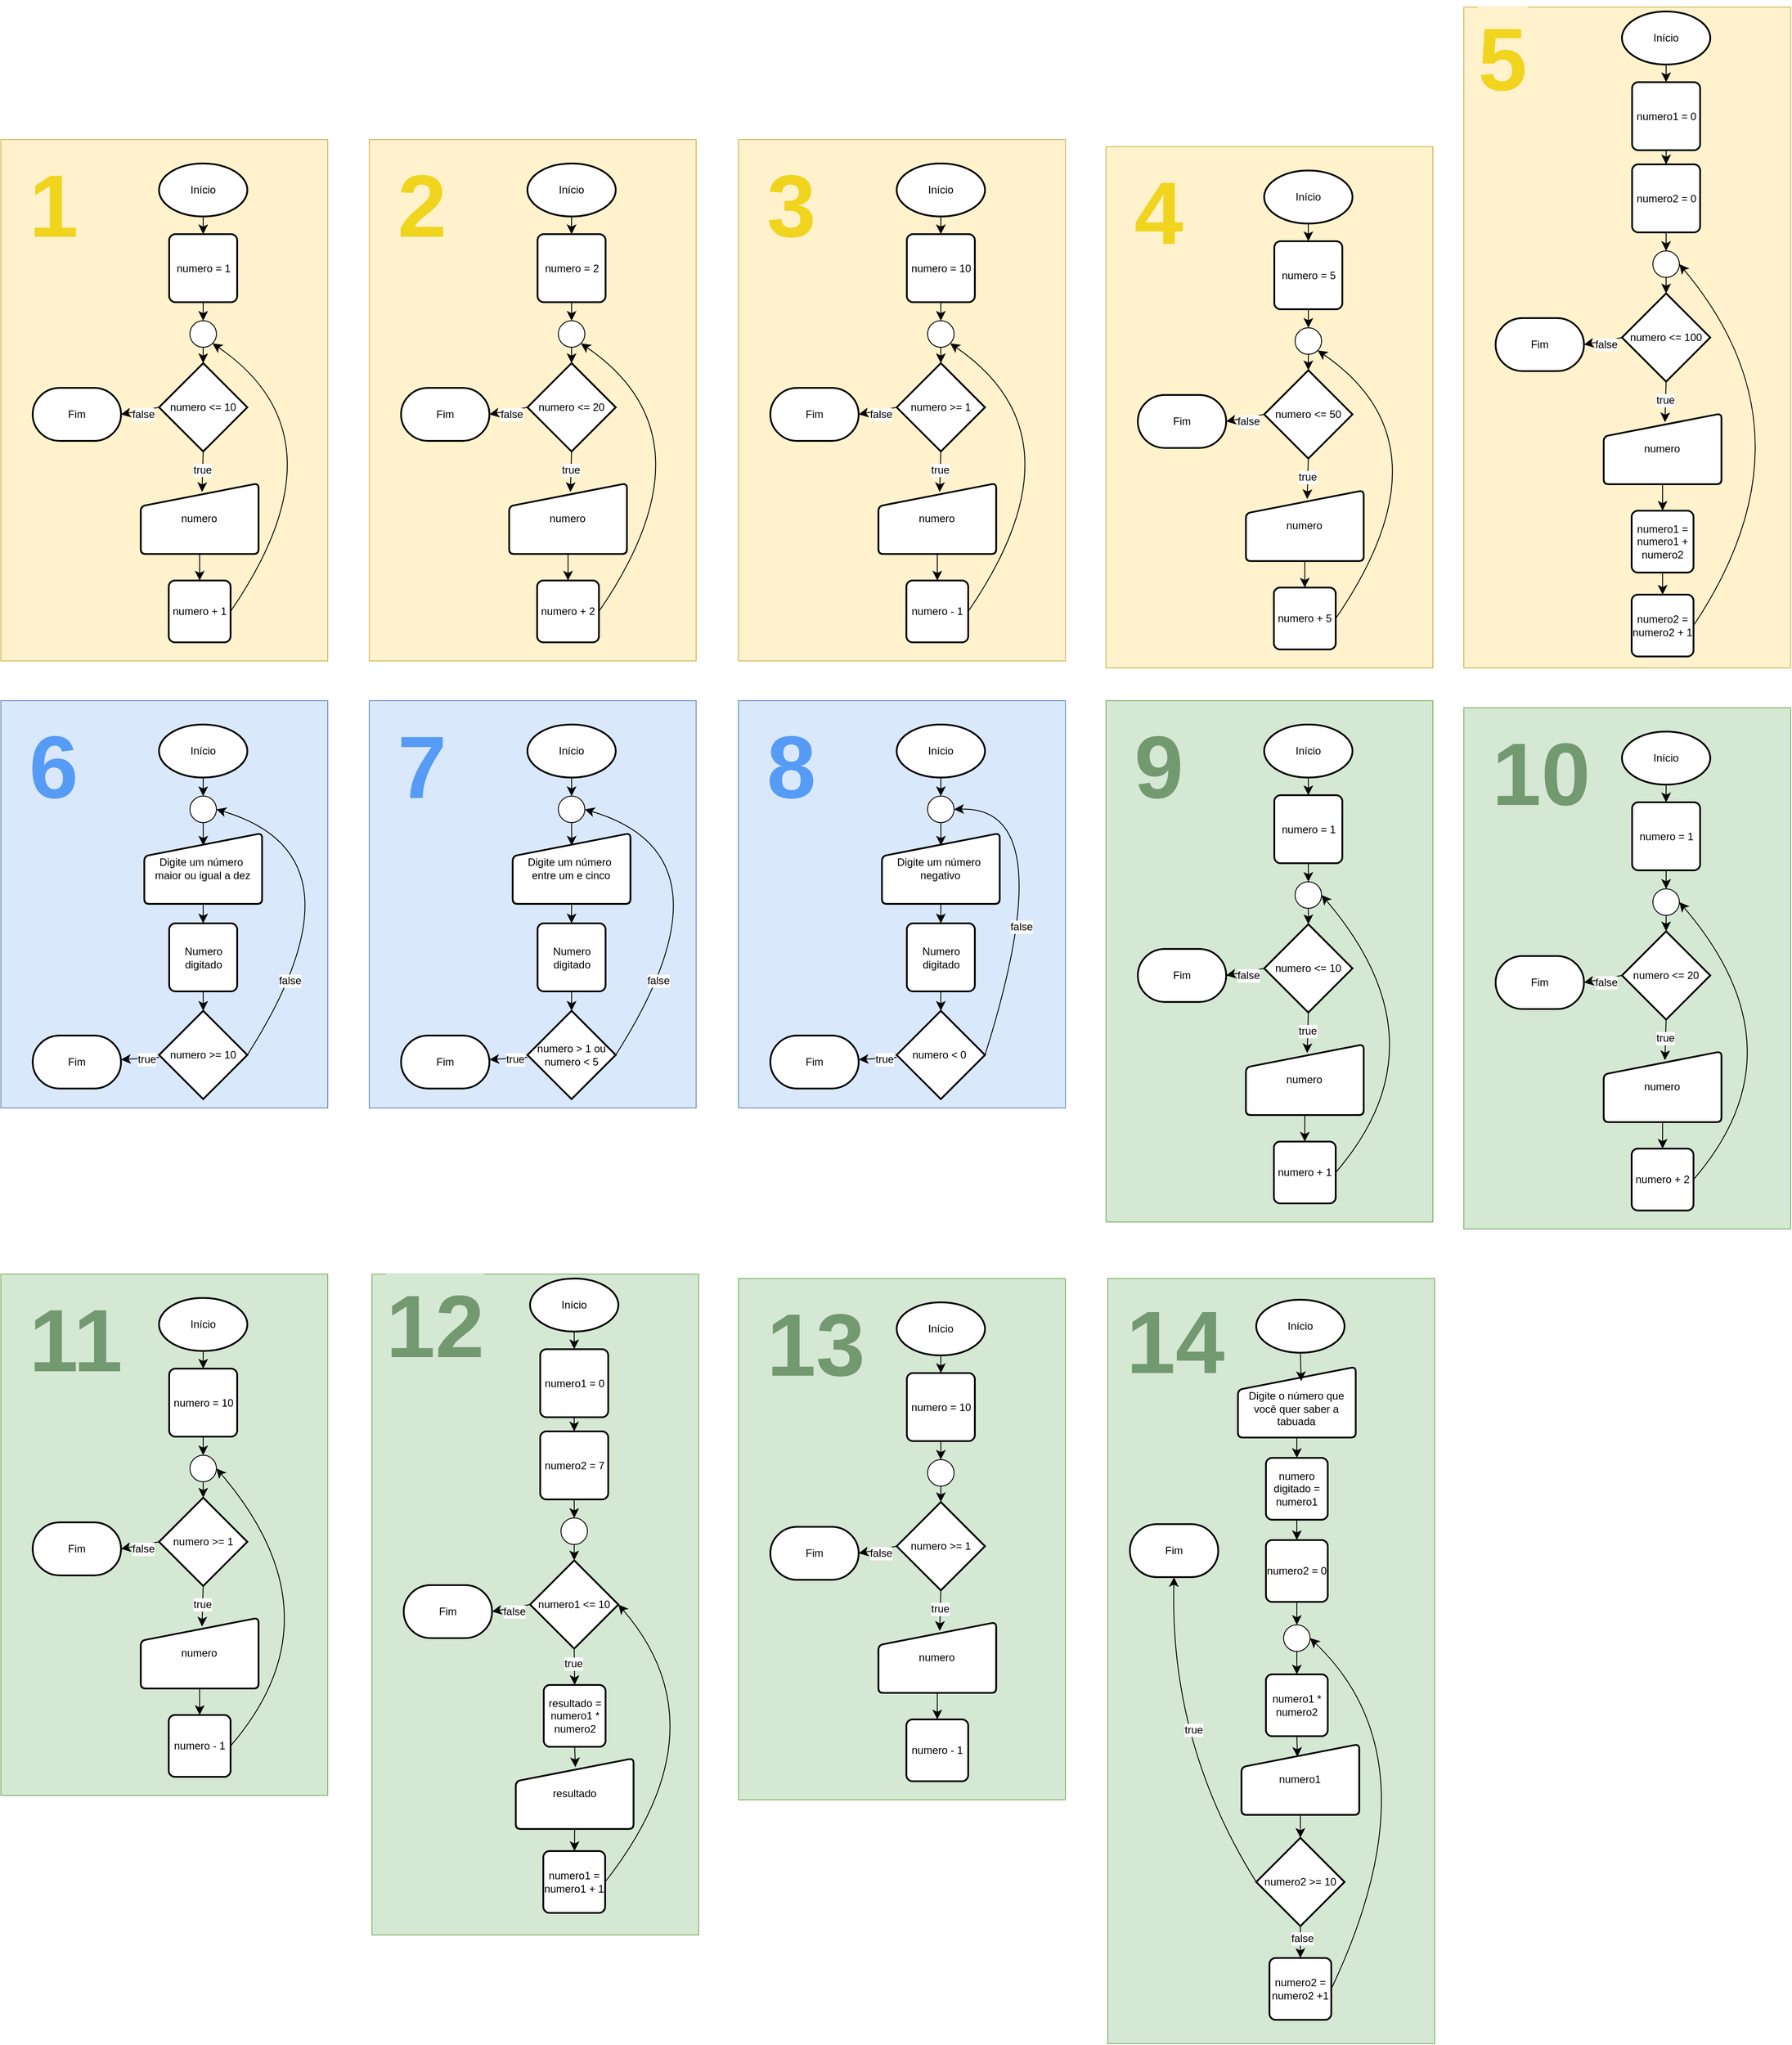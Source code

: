 <mxfile version="26.0.11">
  <diagram name="Página-1" id="lYI38AyrfhCtHkl8VGAh">
    <mxGraphModel grid="0" page="0" gridSize="10" guides="1" tooltips="1" connect="1" arrows="1" fold="1" pageScale="1" pageWidth="827" pageHeight="1169" math="0" shadow="0">
      <root>
        <mxCell id="0" />
        <mxCell id="1" parent="0" />
        <mxCell id="rpjh0xaIXqAn6VRR7M-0-5" value="" style="rounded=0;whiteSpace=wrap;html=1;fillColor=#fff2cc;strokeColor=#d6b656;container=0;" vertex="1" parent="1">
          <mxGeometry x="127" y="-17" width="370" height="590" as="geometry" />
        </mxCell>
        <mxCell id="zGB1rMksP-2xpjI7y19z-15" style="edgeStyle=none;curved=1;rounded=0;orthogonalLoop=1;jettySize=auto;html=1;exitX=0.5;exitY=1;exitDx=0;exitDy=0;exitPerimeter=0;entryX=0.52;entryY=0.123;entryDx=0;entryDy=0;fontSize=12;startSize=8;endSize=8;entryPerimeter=0;" edge="1" parent="1" source="zGB1rMksP-2xpjI7y19z-17" target="zGB1rMksP-2xpjI7y19z-22">
          <mxGeometry relative="1" as="geometry">
            <mxPoint x="325.5" y="505" as="targetPoint" />
          </mxGeometry>
        </mxCell>
        <mxCell id="zGB1rMksP-2xpjI7y19z-16" value="true" style="edgeLabel;html=1;align=center;verticalAlign=middle;resizable=0;points=[];fontSize=12;" connectable="0" vertex="1" parent="zGB1rMksP-2xpjI7y19z-15">
          <mxGeometry x="-0.086" y="-1" relative="1" as="geometry">
            <mxPoint as="offset" />
          </mxGeometry>
        </mxCell>
        <mxCell id="zGB1rMksP-2xpjI7y19z-17" value="numero &amp;lt;= 10" style="strokeWidth=2;html=1;shape=mxgraph.flowchart.decision;whiteSpace=wrap;" vertex="1" parent="1">
          <mxGeometry x="306" y="236" width="100" height="100" as="geometry" />
        </mxCell>
        <mxCell id="zGB1rMksP-2xpjI7y19z-20" style="edgeStyle=none;curved=1;rounded=0;orthogonalLoop=1;jettySize=auto;html=1;exitX=0.5;exitY=1;exitDx=0;exitDy=0;exitPerimeter=0;entryX=0.5;entryY=0;entryDx=0;entryDy=0;fontSize=12;startSize=8;endSize=8;" edge="1" parent="1" source="zGB1rMksP-2xpjI7y19z-18" target="zGB1rMksP-2xpjI7y19z-19">
          <mxGeometry relative="1" as="geometry" />
        </mxCell>
        <mxCell id="zGB1rMksP-2xpjI7y19z-18" value="Início" style="strokeWidth=2;html=1;shape=mxgraph.flowchart.start_1;whiteSpace=wrap;" vertex="1" parent="1">
          <mxGeometry x="306" y="10" width="100" height="60" as="geometry" />
        </mxCell>
        <mxCell id="rpjh0xaIXqAn6VRR7M-0-57" style="edgeStyle=none;curved=1;rounded=0;orthogonalLoop=1;jettySize=auto;html=1;exitX=0.5;exitY=1;exitDx=0;exitDy=0;entryX=0.5;entryY=0;entryDx=0;entryDy=0;fontSize=12;startSize=8;endSize=8;" edge="1" parent="1" source="zGB1rMksP-2xpjI7y19z-19" target="rpjh0xaIXqAn6VRR7M-0-56">
          <mxGeometry relative="1" as="geometry" />
        </mxCell>
        <mxCell id="zGB1rMksP-2xpjI7y19z-19" value="numero = 1" style="rounded=1;whiteSpace=wrap;html=1;absoluteArcSize=1;arcSize=14;strokeWidth=2;" vertex="1" parent="1">
          <mxGeometry x="317.5" y="90" width="77" height="77" as="geometry" />
        </mxCell>
        <mxCell id="zGB1rMksP-2xpjI7y19z-28" style="edgeStyle=none;curved=1;rounded=0;orthogonalLoop=1;jettySize=auto;html=1;exitX=0.5;exitY=1;exitDx=0;exitDy=0;entryX=0.5;entryY=0;entryDx=0;entryDy=0;fontSize=12;startSize=8;endSize=8;" edge="1" parent="1" source="zGB1rMksP-2xpjI7y19z-22" target="zGB1rMksP-2xpjI7y19z-23">
          <mxGeometry relative="1" as="geometry" />
        </mxCell>
        <mxCell id="zGB1rMksP-2xpjI7y19z-22" value="&lt;div&gt;numero&lt;/div&gt;" style="html=1;strokeWidth=2;shape=manualInput;whiteSpace=wrap;rounded=1;size=26;arcSize=11;" vertex="1" parent="1">
          <mxGeometry x="285.34" y="372" width="133.33" height="80" as="geometry" />
        </mxCell>
        <mxCell id="zGB1rMksP-2xpjI7y19z-23" value="numero + 1" style="rounded=1;whiteSpace=wrap;html=1;absoluteArcSize=1;arcSize=14;strokeWidth=2;" vertex="1" parent="1">
          <mxGeometry x="317" y="482" width="70" height="70" as="geometry" />
        </mxCell>
        <mxCell id="zGB1rMksP-2xpjI7y19z-29" style="edgeStyle=none;curved=1;rounded=0;orthogonalLoop=1;jettySize=auto;html=1;exitX=1;exitY=0.5;exitDx=0;exitDy=0;entryX=1;entryY=1;entryDx=0;entryDy=0;fontSize=12;startSize=8;endSize=8;" edge="1" parent="1" source="zGB1rMksP-2xpjI7y19z-23" target="rpjh0xaIXqAn6VRR7M-0-56">
          <mxGeometry relative="1" as="geometry">
            <Array as="points">
              <mxPoint x="522" y="320" />
            </Array>
          </mxGeometry>
        </mxCell>
        <mxCell id="zGB1rMksP-2xpjI7y19z-30" value="Fim" style="strokeWidth=2;html=1;shape=mxgraph.flowchart.terminator;whiteSpace=wrap;" vertex="1" parent="1">
          <mxGeometry x="163" y="264" width="100" height="60" as="geometry" />
        </mxCell>
        <mxCell id="zGB1rMksP-2xpjI7y19z-31" style="edgeStyle=none;curved=1;rounded=0;orthogonalLoop=1;jettySize=auto;html=1;exitX=0;exitY=0.5;exitDx=0;exitDy=0;exitPerimeter=0;entryX=1;entryY=0.5;entryDx=0;entryDy=0;entryPerimeter=0;fontSize=12;startSize=8;endSize=8;" edge="1" parent="1" source="zGB1rMksP-2xpjI7y19z-17" target="zGB1rMksP-2xpjI7y19z-30">
          <mxGeometry relative="1" as="geometry" />
        </mxCell>
        <mxCell id="zGB1rMksP-2xpjI7y19z-32" value="false" style="edgeLabel;html=1;align=center;verticalAlign=middle;resizable=0;points=[];fontSize=12;" connectable="0" vertex="1" parent="zGB1rMksP-2xpjI7y19z-31">
          <mxGeometry x="-0.125" y="4" relative="1" as="geometry">
            <mxPoint as="offset" />
          </mxGeometry>
        </mxCell>
        <mxCell id="rpjh0xaIXqAn6VRR7M-0-36" value="&lt;b style=&quot;forced-color-adjust: none; color: rgb(241, 212, 30); font-family: Helvetica; font-style: normal; font-variant-ligatures: normal; font-variant-caps: normal; letter-spacing: normal; orphans: 2; text-align: center; text-indent: 0px; text-transform: none; widows: 2; word-spacing: 0px; -webkit-text-stroke-width: 0px; white-space: normal; text-decoration-thickness: initial; text-decoration-style: initial; text-decoration-color: initial;&quot;&gt;1&lt;/b&gt;" style="text;whiteSpace=wrap;html=1;fontSize=100;labelBackgroundColor=#fff2cc;" vertex="1" parent="1">
          <mxGeometry x="157" y="-9" width="73" height="135" as="geometry" />
        </mxCell>
        <mxCell id="rpjh0xaIXqAn6VRR7M-0-56" value="" style="ellipse;whiteSpace=wrap;html=1;aspect=fixed;" vertex="1" parent="1">
          <mxGeometry x="341" y="188" width="30" height="30" as="geometry" />
        </mxCell>
        <mxCell id="rpjh0xaIXqAn6VRR7M-0-58" style="edgeStyle=none;curved=1;rounded=0;orthogonalLoop=1;jettySize=auto;html=1;exitX=0.5;exitY=1;exitDx=0;exitDy=0;entryX=0.5;entryY=0;entryDx=0;entryDy=0;entryPerimeter=0;fontSize=12;startSize=8;endSize=8;" edge="1" parent="1" source="rpjh0xaIXqAn6VRR7M-0-56" target="zGB1rMksP-2xpjI7y19z-17">
          <mxGeometry relative="1" as="geometry" />
        </mxCell>
        <mxCell id="rpjh0xaIXqAn6VRR7M-0-78" value="" style="rounded=0;whiteSpace=wrap;html=1;fillColor=#fff2cc;strokeColor=#d6b656;container=0;" vertex="1" parent="1">
          <mxGeometry x="544" y="-17" width="370" height="590" as="geometry" />
        </mxCell>
        <mxCell id="rpjh0xaIXqAn6VRR7M-0-79" style="edgeStyle=none;curved=1;rounded=0;orthogonalLoop=1;jettySize=auto;html=1;exitX=0.5;exitY=1;exitDx=0;exitDy=0;exitPerimeter=0;entryX=0.52;entryY=0.123;entryDx=0;entryDy=0;fontSize=12;startSize=8;endSize=8;entryPerimeter=0;" edge="1" parent="1" source="rpjh0xaIXqAn6VRR7M-0-81" target="rpjh0xaIXqAn6VRR7M-0-87">
          <mxGeometry relative="1" as="geometry">
            <mxPoint x="742.5" y="505" as="targetPoint" />
          </mxGeometry>
        </mxCell>
        <mxCell id="rpjh0xaIXqAn6VRR7M-0-80" value="true" style="edgeLabel;html=1;align=center;verticalAlign=middle;resizable=0;points=[];fontSize=12;" connectable="0" vertex="1" parent="rpjh0xaIXqAn6VRR7M-0-79">
          <mxGeometry x="-0.086" y="-1" relative="1" as="geometry">
            <mxPoint as="offset" />
          </mxGeometry>
        </mxCell>
        <mxCell id="rpjh0xaIXqAn6VRR7M-0-81" value="numero &amp;lt;= 20" style="strokeWidth=2;html=1;shape=mxgraph.flowchart.decision;whiteSpace=wrap;" vertex="1" parent="1">
          <mxGeometry x="723" y="236" width="100" height="100" as="geometry" />
        </mxCell>
        <mxCell id="rpjh0xaIXqAn6VRR7M-0-82" style="edgeStyle=none;curved=1;rounded=0;orthogonalLoop=1;jettySize=auto;html=1;exitX=0.5;exitY=1;exitDx=0;exitDy=0;exitPerimeter=0;entryX=0.5;entryY=0;entryDx=0;entryDy=0;fontSize=12;startSize=8;endSize=8;" edge="1" parent="1" source="rpjh0xaIXqAn6VRR7M-0-83" target="rpjh0xaIXqAn6VRR7M-0-85">
          <mxGeometry relative="1" as="geometry" />
        </mxCell>
        <mxCell id="rpjh0xaIXqAn6VRR7M-0-83" value="Início" style="strokeWidth=2;html=1;shape=mxgraph.flowchart.start_1;whiteSpace=wrap;" vertex="1" parent="1">
          <mxGeometry x="723" y="10" width="100" height="60" as="geometry" />
        </mxCell>
        <mxCell id="rpjh0xaIXqAn6VRR7M-0-84" style="edgeStyle=none;curved=1;rounded=0;orthogonalLoop=1;jettySize=auto;html=1;exitX=0.5;exitY=1;exitDx=0;exitDy=0;entryX=0.5;entryY=0;entryDx=0;entryDy=0;fontSize=12;startSize=8;endSize=8;" edge="1" parent="1" source="rpjh0xaIXqAn6VRR7M-0-85" target="rpjh0xaIXqAn6VRR7M-0-94">
          <mxGeometry relative="1" as="geometry" />
        </mxCell>
        <mxCell id="rpjh0xaIXqAn6VRR7M-0-85" value="numero = 2" style="rounded=1;whiteSpace=wrap;html=1;absoluteArcSize=1;arcSize=14;strokeWidth=2;" vertex="1" parent="1">
          <mxGeometry x="734.5" y="90" width="77" height="77" as="geometry" />
        </mxCell>
        <mxCell id="rpjh0xaIXqAn6VRR7M-0-86" style="edgeStyle=none;curved=1;rounded=0;orthogonalLoop=1;jettySize=auto;html=1;exitX=0.5;exitY=1;exitDx=0;exitDy=0;entryX=0.5;entryY=0;entryDx=0;entryDy=0;fontSize=12;startSize=8;endSize=8;" edge="1" parent="1" source="rpjh0xaIXqAn6VRR7M-0-87" target="rpjh0xaIXqAn6VRR7M-0-88">
          <mxGeometry relative="1" as="geometry" />
        </mxCell>
        <mxCell id="rpjh0xaIXqAn6VRR7M-0-87" value="&lt;div&gt;numero&lt;/div&gt;" style="html=1;strokeWidth=2;shape=manualInput;whiteSpace=wrap;rounded=1;size=26;arcSize=11;" vertex="1" parent="1">
          <mxGeometry x="702.34" y="372" width="133.33" height="80" as="geometry" />
        </mxCell>
        <mxCell id="rpjh0xaIXqAn6VRR7M-0-88" value="numero + 2" style="rounded=1;whiteSpace=wrap;html=1;absoluteArcSize=1;arcSize=14;strokeWidth=2;" vertex="1" parent="1">
          <mxGeometry x="734" y="482" width="70" height="70" as="geometry" />
        </mxCell>
        <mxCell id="rpjh0xaIXqAn6VRR7M-0-89" style="edgeStyle=none;curved=1;rounded=0;orthogonalLoop=1;jettySize=auto;html=1;exitX=1;exitY=0.5;exitDx=0;exitDy=0;entryX=1;entryY=1;entryDx=0;entryDy=0;fontSize=12;startSize=8;endSize=8;" edge="1" parent="1" source="rpjh0xaIXqAn6VRR7M-0-88" target="rpjh0xaIXqAn6VRR7M-0-94">
          <mxGeometry relative="1" as="geometry">
            <Array as="points">
              <mxPoint x="939" y="320" />
            </Array>
          </mxGeometry>
        </mxCell>
        <mxCell id="rpjh0xaIXqAn6VRR7M-0-90" value="Fim" style="strokeWidth=2;html=1;shape=mxgraph.flowchart.terminator;whiteSpace=wrap;" vertex="1" parent="1">
          <mxGeometry x="580" y="264" width="100" height="60" as="geometry" />
        </mxCell>
        <mxCell id="rpjh0xaIXqAn6VRR7M-0-91" style="edgeStyle=none;curved=1;rounded=0;orthogonalLoop=1;jettySize=auto;html=1;exitX=0;exitY=0.5;exitDx=0;exitDy=0;exitPerimeter=0;entryX=1;entryY=0.5;entryDx=0;entryDy=0;entryPerimeter=0;fontSize=12;startSize=8;endSize=8;" edge="1" parent="1" source="rpjh0xaIXqAn6VRR7M-0-81" target="rpjh0xaIXqAn6VRR7M-0-90">
          <mxGeometry relative="1" as="geometry" />
        </mxCell>
        <mxCell id="rpjh0xaIXqAn6VRR7M-0-92" value="false" style="edgeLabel;html=1;align=center;verticalAlign=middle;resizable=0;points=[];fontSize=12;" connectable="0" vertex="1" parent="rpjh0xaIXqAn6VRR7M-0-91">
          <mxGeometry x="-0.125" y="4" relative="1" as="geometry">
            <mxPoint as="offset" />
          </mxGeometry>
        </mxCell>
        <mxCell id="rpjh0xaIXqAn6VRR7M-0-93" value="&lt;b style=&quot;forced-color-adjust: none; color: rgb(241, 212, 30); font-family: Helvetica; font-style: normal; font-variant-ligatures: normal; font-variant-caps: normal; letter-spacing: normal; orphans: 2; text-align: center; text-indent: 0px; text-transform: none; widows: 2; word-spacing: 0px; -webkit-text-stroke-width: 0px; white-space: normal; text-decoration-thickness: initial; text-decoration-style: initial; text-decoration-color: initial;&quot;&gt;2&lt;/b&gt;" style="text;whiteSpace=wrap;html=1;fontSize=100;labelBackgroundColor=#fff2cc;" vertex="1" parent="1">
          <mxGeometry x="574" y="-9" width="73" height="135" as="geometry" />
        </mxCell>
        <mxCell id="rpjh0xaIXqAn6VRR7M-0-94" value="" style="ellipse;whiteSpace=wrap;html=1;aspect=fixed;" vertex="1" parent="1">
          <mxGeometry x="758" y="188" width="30" height="30" as="geometry" />
        </mxCell>
        <mxCell id="rpjh0xaIXqAn6VRR7M-0-95" style="edgeStyle=none;curved=1;rounded=0;orthogonalLoop=1;jettySize=auto;html=1;exitX=0.5;exitY=1;exitDx=0;exitDy=0;entryX=0.5;entryY=0;entryDx=0;entryDy=0;entryPerimeter=0;fontSize=12;startSize=8;endSize=8;" edge="1" parent="1" source="rpjh0xaIXqAn6VRR7M-0-94" target="rpjh0xaIXqAn6VRR7M-0-81">
          <mxGeometry relative="1" as="geometry" />
        </mxCell>
        <mxCell id="rpjh0xaIXqAn6VRR7M-0-97" value="" style="rounded=0;whiteSpace=wrap;html=1;fillColor=#fff2cc;strokeColor=#d6b656;container=0;" vertex="1" parent="1">
          <mxGeometry x="962" y="-17" width="370" height="590" as="geometry" />
        </mxCell>
        <mxCell id="rpjh0xaIXqAn6VRR7M-0-98" style="edgeStyle=none;curved=1;rounded=0;orthogonalLoop=1;jettySize=auto;html=1;exitX=0.5;exitY=1;exitDx=0;exitDy=0;exitPerimeter=0;entryX=0.52;entryY=0.123;entryDx=0;entryDy=0;fontSize=12;startSize=8;endSize=8;entryPerimeter=0;" edge="1" parent="1" source="rpjh0xaIXqAn6VRR7M-0-100" target="rpjh0xaIXqAn6VRR7M-0-106">
          <mxGeometry relative="1" as="geometry">
            <mxPoint x="1160.5" y="505" as="targetPoint" />
          </mxGeometry>
        </mxCell>
        <mxCell id="rpjh0xaIXqAn6VRR7M-0-99" value="true" style="edgeLabel;html=1;align=center;verticalAlign=middle;resizable=0;points=[];fontSize=12;" connectable="0" vertex="1" parent="rpjh0xaIXqAn6VRR7M-0-98">
          <mxGeometry x="-0.086" y="-1" relative="1" as="geometry">
            <mxPoint as="offset" />
          </mxGeometry>
        </mxCell>
        <mxCell id="rpjh0xaIXqAn6VRR7M-0-100" value="numero &amp;gt;= 1" style="strokeWidth=2;html=1;shape=mxgraph.flowchart.decision;whiteSpace=wrap;" vertex="1" parent="1">
          <mxGeometry x="1141" y="236" width="100" height="100" as="geometry" />
        </mxCell>
        <mxCell id="rpjh0xaIXqAn6VRR7M-0-101" style="edgeStyle=none;curved=1;rounded=0;orthogonalLoop=1;jettySize=auto;html=1;exitX=0.5;exitY=1;exitDx=0;exitDy=0;exitPerimeter=0;entryX=0.5;entryY=0;entryDx=0;entryDy=0;fontSize=12;startSize=8;endSize=8;" edge="1" parent="1" source="rpjh0xaIXqAn6VRR7M-0-102" target="rpjh0xaIXqAn6VRR7M-0-104">
          <mxGeometry relative="1" as="geometry" />
        </mxCell>
        <mxCell id="rpjh0xaIXqAn6VRR7M-0-102" value="Início" style="strokeWidth=2;html=1;shape=mxgraph.flowchart.start_1;whiteSpace=wrap;" vertex="1" parent="1">
          <mxGeometry x="1141" y="10" width="100" height="60" as="geometry" />
        </mxCell>
        <mxCell id="rpjh0xaIXqAn6VRR7M-0-103" style="edgeStyle=none;curved=1;rounded=0;orthogonalLoop=1;jettySize=auto;html=1;exitX=0.5;exitY=1;exitDx=0;exitDy=0;entryX=0.5;entryY=0;entryDx=0;entryDy=0;fontSize=12;startSize=8;endSize=8;" edge="1" parent="1" source="rpjh0xaIXqAn6VRR7M-0-104" target="rpjh0xaIXqAn6VRR7M-0-113">
          <mxGeometry relative="1" as="geometry" />
        </mxCell>
        <mxCell id="rpjh0xaIXqAn6VRR7M-0-104" value="numero = 10" style="rounded=1;whiteSpace=wrap;html=1;absoluteArcSize=1;arcSize=14;strokeWidth=2;" vertex="1" parent="1">
          <mxGeometry x="1152.5" y="90" width="77" height="77" as="geometry" />
        </mxCell>
        <mxCell id="rpjh0xaIXqAn6VRR7M-0-105" style="edgeStyle=none;curved=1;rounded=0;orthogonalLoop=1;jettySize=auto;html=1;exitX=0.5;exitY=1;exitDx=0;exitDy=0;entryX=0.5;entryY=0;entryDx=0;entryDy=0;fontSize=12;startSize=8;endSize=8;" edge="1" parent="1" source="rpjh0xaIXqAn6VRR7M-0-106" target="rpjh0xaIXqAn6VRR7M-0-107">
          <mxGeometry relative="1" as="geometry" />
        </mxCell>
        <mxCell id="rpjh0xaIXqAn6VRR7M-0-106" value="&lt;div&gt;numero&lt;/div&gt;" style="html=1;strokeWidth=2;shape=manualInput;whiteSpace=wrap;rounded=1;size=26;arcSize=11;" vertex="1" parent="1">
          <mxGeometry x="1120.34" y="372" width="133.33" height="80" as="geometry" />
        </mxCell>
        <mxCell id="rpjh0xaIXqAn6VRR7M-0-107" value="numero - 1" style="rounded=1;whiteSpace=wrap;html=1;absoluteArcSize=1;arcSize=14;strokeWidth=2;" vertex="1" parent="1">
          <mxGeometry x="1152" y="482" width="70" height="70" as="geometry" />
        </mxCell>
        <mxCell id="rpjh0xaIXqAn6VRR7M-0-108" style="edgeStyle=none;curved=1;rounded=0;orthogonalLoop=1;jettySize=auto;html=1;exitX=1;exitY=0.5;exitDx=0;exitDy=0;entryX=1;entryY=1;entryDx=0;entryDy=0;fontSize=12;startSize=8;endSize=8;" edge="1" parent="1" source="rpjh0xaIXqAn6VRR7M-0-107" target="rpjh0xaIXqAn6VRR7M-0-113">
          <mxGeometry relative="1" as="geometry">
            <Array as="points">
              <mxPoint x="1357" y="320" />
            </Array>
          </mxGeometry>
        </mxCell>
        <mxCell id="rpjh0xaIXqAn6VRR7M-0-109" value="Fim" style="strokeWidth=2;html=1;shape=mxgraph.flowchart.terminator;whiteSpace=wrap;" vertex="1" parent="1">
          <mxGeometry x="998" y="264" width="100" height="60" as="geometry" />
        </mxCell>
        <mxCell id="rpjh0xaIXqAn6VRR7M-0-110" style="edgeStyle=none;curved=1;rounded=0;orthogonalLoop=1;jettySize=auto;html=1;exitX=0;exitY=0.5;exitDx=0;exitDy=0;exitPerimeter=0;entryX=1;entryY=0.5;entryDx=0;entryDy=0;entryPerimeter=0;fontSize=12;startSize=8;endSize=8;" edge="1" parent="1" source="rpjh0xaIXqAn6VRR7M-0-100" target="rpjh0xaIXqAn6VRR7M-0-109">
          <mxGeometry relative="1" as="geometry" />
        </mxCell>
        <mxCell id="rpjh0xaIXqAn6VRR7M-0-111" value="false" style="edgeLabel;html=1;align=center;verticalAlign=middle;resizable=0;points=[];fontSize=12;" connectable="0" vertex="1" parent="rpjh0xaIXqAn6VRR7M-0-110">
          <mxGeometry x="-0.125" y="4" relative="1" as="geometry">
            <mxPoint as="offset" />
          </mxGeometry>
        </mxCell>
        <mxCell id="rpjh0xaIXqAn6VRR7M-0-112" value="&lt;b style=&quot;forced-color-adjust: none; color: rgb(241, 212, 30); font-family: Helvetica; font-style: normal; font-variant-ligatures: normal; font-variant-caps: normal; letter-spacing: normal; orphans: 2; text-align: center; text-indent: 0px; text-transform: none; widows: 2; word-spacing: 0px; -webkit-text-stroke-width: 0px; white-space: normal; text-decoration-thickness: initial; text-decoration-style: initial; text-decoration-color: initial;&quot;&gt;3&lt;/b&gt;" style="text;whiteSpace=wrap;html=1;fontSize=100;labelBackgroundColor=#fff2cc;" vertex="1" parent="1">
          <mxGeometry x="992" y="-9" width="73" height="135" as="geometry" />
        </mxCell>
        <mxCell id="rpjh0xaIXqAn6VRR7M-0-113" value="" style="ellipse;whiteSpace=wrap;html=1;aspect=fixed;" vertex="1" parent="1">
          <mxGeometry x="1176" y="188" width="30" height="30" as="geometry" />
        </mxCell>
        <mxCell id="rpjh0xaIXqAn6VRR7M-0-114" style="edgeStyle=none;curved=1;rounded=0;orthogonalLoop=1;jettySize=auto;html=1;exitX=0.5;exitY=1;exitDx=0;exitDy=0;entryX=0.5;entryY=0;entryDx=0;entryDy=0;entryPerimeter=0;fontSize=12;startSize=8;endSize=8;" edge="1" parent="1" source="rpjh0xaIXqAn6VRR7M-0-113" target="rpjh0xaIXqAn6VRR7M-0-100">
          <mxGeometry relative="1" as="geometry" />
        </mxCell>
        <mxCell id="rpjh0xaIXqAn6VRR7M-0-133" value="" style="rounded=0;whiteSpace=wrap;html=1;fillColor=#fff2cc;strokeColor=#d6b656;container=0;" vertex="1" parent="1">
          <mxGeometry x="1378" y="-9" width="370" height="590" as="geometry" />
        </mxCell>
        <mxCell id="rpjh0xaIXqAn6VRR7M-0-134" style="edgeStyle=none;curved=1;rounded=0;orthogonalLoop=1;jettySize=auto;html=1;exitX=0.5;exitY=1;exitDx=0;exitDy=0;exitPerimeter=0;entryX=0.52;entryY=0.123;entryDx=0;entryDy=0;fontSize=12;startSize=8;endSize=8;entryPerimeter=0;" edge="1" parent="1" source="rpjh0xaIXqAn6VRR7M-0-136" target="rpjh0xaIXqAn6VRR7M-0-142">
          <mxGeometry relative="1" as="geometry">
            <mxPoint x="1576.5" y="513" as="targetPoint" />
          </mxGeometry>
        </mxCell>
        <mxCell id="rpjh0xaIXqAn6VRR7M-0-135" value="true" style="edgeLabel;html=1;align=center;verticalAlign=middle;resizable=0;points=[];fontSize=12;" connectable="0" vertex="1" parent="rpjh0xaIXqAn6VRR7M-0-134">
          <mxGeometry x="-0.086" y="-1" relative="1" as="geometry">
            <mxPoint as="offset" />
          </mxGeometry>
        </mxCell>
        <mxCell id="rpjh0xaIXqAn6VRR7M-0-136" value="numero &amp;lt;= 50" style="strokeWidth=2;html=1;shape=mxgraph.flowchart.decision;whiteSpace=wrap;" vertex="1" parent="1">
          <mxGeometry x="1557" y="244" width="100" height="100" as="geometry" />
        </mxCell>
        <mxCell id="rpjh0xaIXqAn6VRR7M-0-137" style="edgeStyle=none;curved=1;rounded=0;orthogonalLoop=1;jettySize=auto;html=1;exitX=0.5;exitY=1;exitDx=0;exitDy=0;exitPerimeter=0;entryX=0.5;entryY=0;entryDx=0;entryDy=0;fontSize=12;startSize=8;endSize=8;" edge="1" parent="1" source="rpjh0xaIXqAn6VRR7M-0-138" target="rpjh0xaIXqAn6VRR7M-0-140">
          <mxGeometry relative="1" as="geometry" />
        </mxCell>
        <mxCell id="rpjh0xaIXqAn6VRR7M-0-138" value="Início" style="strokeWidth=2;html=1;shape=mxgraph.flowchart.start_1;whiteSpace=wrap;" vertex="1" parent="1">
          <mxGeometry x="1557" y="18" width="100" height="60" as="geometry" />
        </mxCell>
        <mxCell id="rpjh0xaIXqAn6VRR7M-0-139" style="edgeStyle=none;curved=1;rounded=0;orthogonalLoop=1;jettySize=auto;html=1;exitX=0.5;exitY=1;exitDx=0;exitDy=0;entryX=0.5;entryY=0;entryDx=0;entryDy=0;fontSize=12;startSize=8;endSize=8;" edge="1" parent="1" source="rpjh0xaIXqAn6VRR7M-0-140" target="rpjh0xaIXqAn6VRR7M-0-149">
          <mxGeometry relative="1" as="geometry" />
        </mxCell>
        <mxCell id="rpjh0xaIXqAn6VRR7M-0-140" value="numero = 5" style="rounded=1;whiteSpace=wrap;html=1;absoluteArcSize=1;arcSize=14;strokeWidth=2;" vertex="1" parent="1">
          <mxGeometry x="1568.5" y="98" width="77" height="77" as="geometry" />
        </mxCell>
        <mxCell id="rpjh0xaIXqAn6VRR7M-0-141" style="edgeStyle=none;curved=1;rounded=0;orthogonalLoop=1;jettySize=auto;html=1;exitX=0.5;exitY=1;exitDx=0;exitDy=0;entryX=0.5;entryY=0;entryDx=0;entryDy=0;fontSize=12;startSize=8;endSize=8;" edge="1" parent="1" source="rpjh0xaIXqAn6VRR7M-0-142" target="rpjh0xaIXqAn6VRR7M-0-143">
          <mxGeometry relative="1" as="geometry" />
        </mxCell>
        <mxCell id="rpjh0xaIXqAn6VRR7M-0-142" value="&lt;div&gt;numero&lt;/div&gt;" style="html=1;strokeWidth=2;shape=manualInput;whiteSpace=wrap;rounded=1;size=26;arcSize=11;" vertex="1" parent="1">
          <mxGeometry x="1536.34" y="380" width="133.33" height="80" as="geometry" />
        </mxCell>
        <mxCell id="rpjh0xaIXqAn6VRR7M-0-143" value="numero + 5" style="rounded=1;whiteSpace=wrap;html=1;absoluteArcSize=1;arcSize=14;strokeWidth=2;" vertex="1" parent="1">
          <mxGeometry x="1568" y="490" width="70" height="70" as="geometry" />
        </mxCell>
        <mxCell id="rpjh0xaIXqAn6VRR7M-0-144" style="edgeStyle=none;curved=1;rounded=0;orthogonalLoop=1;jettySize=auto;html=1;exitX=1;exitY=0.5;exitDx=0;exitDy=0;entryX=1;entryY=1;entryDx=0;entryDy=0;fontSize=12;startSize=8;endSize=8;" edge="1" parent="1" source="rpjh0xaIXqAn6VRR7M-0-143" target="rpjh0xaIXqAn6VRR7M-0-149">
          <mxGeometry relative="1" as="geometry">
            <Array as="points">
              <mxPoint x="1773" y="328" />
            </Array>
          </mxGeometry>
        </mxCell>
        <mxCell id="rpjh0xaIXqAn6VRR7M-0-145" value="Fim" style="strokeWidth=2;html=1;shape=mxgraph.flowchart.terminator;whiteSpace=wrap;" vertex="1" parent="1">
          <mxGeometry x="1414" y="272" width="100" height="60" as="geometry" />
        </mxCell>
        <mxCell id="rpjh0xaIXqAn6VRR7M-0-146" style="edgeStyle=none;curved=1;rounded=0;orthogonalLoop=1;jettySize=auto;html=1;exitX=0;exitY=0.5;exitDx=0;exitDy=0;exitPerimeter=0;entryX=1;entryY=0.5;entryDx=0;entryDy=0;entryPerimeter=0;fontSize=12;startSize=8;endSize=8;" edge="1" parent="1" source="rpjh0xaIXqAn6VRR7M-0-136" target="rpjh0xaIXqAn6VRR7M-0-145">
          <mxGeometry relative="1" as="geometry" />
        </mxCell>
        <mxCell id="rpjh0xaIXqAn6VRR7M-0-147" value="false" style="edgeLabel;html=1;align=center;verticalAlign=middle;resizable=0;points=[];fontSize=12;" connectable="0" vertex="1" parent="rpjh0xaIXqAn6VRR7M-0-146">
          <mxGeometry x="-0.125" y="4" relative="1" as="geometry">
            <mxPoint as="offset" />
          </mxGeometry>
        </mxCell>
        <mxCell id="rpjh0xaIXqAn6VRR7M-0-148" value="&lt;b style=&quot;forced-color-adjust: none; color: rgb(241, 212, 30); font-family: Helvetica; font-style: normal; font-variant-ligatures: normal; font-variant-caps: normal; letter-spacing: normal; orphans: 2; text-align: center; text-indent: 0px; text-transform: none; widows: 2; word-spacing: 0px; -webkit-text-stroke-width: 0px; white-space: normal; text-decoration-thickness: initial; text-decoration-style: initial; text-decoration-color: initial;&quot;&gt;4&lt;/b&gt;" style="text;whiteSpace=wrap;html=1;fontSize=100;labelBackgroundColor=#fff2cc;" vertex="1" parent="1">
          <mxGeometry x="1408" y="-1" width="73" height="135" as="geometry" />
        </mxCell>
        <mxCell id="rpjh0xaIXqAn6VRR7M-0-149" value="" style="ellipse;whiteSpace=wrap;html=1;aspect=fixed;" vertex="1" parent="1">
          <mxGeometry x="1592" y="196" width="30" height="30" as="geometry" />
        </mxCell>
        <mxCell id="rpjh0xaIXqAn6VRR7M-0-150" style="edgeStyle=none;curved=1;rounded=0;orthogonalLoop=1;jettySize=auto;html=1;exitX=0.5;exitY=1;exitDx=0;exitDy=0;entryX=0.5;entryY=0;entryDx=0;entryDy=0;entryPerimeter=0;fontSize=12;startSize=8;endSize=8;" edge="1" parent="1" source="rpjh0xaIXqAn6VRR7M-0-149" target="rpjh0xaIXqAn6VRR7M-0-136">
          <mxGeometry relative="1" as="geometry" />
        </mxCell>
        <mxCell id="rpjh0xaIXqAn6VRR7M-0-151" value="" style="rounded=0;whiteSpace=wrap;html=1;fillColor=#fff2cc;strokeColor=#d6b656;container=0;" vertex="1" parent="1">
          <mxGeometry x="1783" y="-167" width="370" height="748" as="geometry" />
        </mxCell>
        <mxCell id="rpjh0xaIXqAn6VRR7M-0-152" style="edgeStyle=none;curved=1;rounded=0;orthogonalLoop=1;jettySize=auto;html=1;exitX=0.5;exitY=1;exitDx=0;exitDy=0;exitPerimeter=0;entryX=0.52;entryY=0.123;entryDx=0;entryDy=0;fontSize=12;startSize=8;endSize=8;entryPerimeter=0;" edge="1" parent="1" source="rpjh0xaIXqAn6VRR7M-0-154" target="rpjh0xaIXqAn6VRR7M-0-160">
          <mxGeometry relative="1" as="geometry">
            <mxPoint x="1981.5" y="426" as="targetPoint" />
          </mxGeometry>
        </mxCell>
        <mxCell id="rpjh0xaIXqAn6VRR7M-0-153" value="true" style="edgeLabel;html=1;align=center;verticalAlign=middle;resizable=0;points=[];fontSize=12;" connectable="0" vertex="1" parent="rpjh0xaIXqAn6VRR7M-0-152">
          <mxGeometry x="-0.086" y="-1" relative="1" as="geometry">
            <mxPoint as="offset" />
          </mxGeometry>
        </mxCell>
        <mxCell id="rpjh0xaIXqAn6VRR7M-0-154" value="numero &amp;lt;= 100" style="strokeWidth=2;html=1;shape=mxgraph.flowchart.decision;whiteSpace=wrap;" vertex="1" parent="1">
          <mxGeometry x="1962" y="157" width="100" height="100" as="geometry" />
        </mxCell>
        <mxCell id="rpjh0xaIXqAn6VRR7M-0-171" style="edgeStyle=none;curved=1;rounded=0;orthogonalLoop=1;jettySize=auto;html=1;entryX=0.5;entryY=0;entryDx=0;entryDy=0;fontSize=12;startSize=8;endSize=8;" edge="1" parent="1" source="rpjh0xaIXqAn6VRR7M-0-156" target="rpjh0xaIXqAn6VRR7M-0-169">
          <mxGeometry relative="1" as="geometry" />
        </mxCell>
        <mxCell id="rpjh0xaIXqAn6VRR7M-0-156" value="Início" style="strokeWidth=2;html=1;shape=mxgraph.flowchart.start_1;whiteSpace=wrap;" vertex="1" parent="1">
          <mxGeometry x="1962" y="-162" width="100" height="60" as="geometry" />
        </mxCell>
        <mxCell id="rpjh0xaIXqAn6VRR7M-0-157" style="edgeStyle=none;curved=1;rounded=0;orthogonalLoop=1;jettySize=auto;html=1;exitX=0.5;exitY=1;exitDx=0;exitDy=0;entryX=0.5;entryY=0;entryDx=0;entryDy=0;fontSize=12;startSize=8;endSize=8;" edge="1" parent="1" source="rpjh0xaIXqAn6VRR7M-0-158" target="rpjh0xaIXqAn6VRR7M-0-167">
          <mxGeometry relative="1" as="geometry" />
        </mxCell>
        <mxCell id="rpjh0xaIXqAn6VRR7M-0-158" value="numero2 = 0" style="rounded=1;whiteSpace=wrap;html=1;absoluteArcSize=1;arcSize=14;strokeWidth=2;" vertex="1" parent="1">
          <mxGeometry x="1973.5" y="11" width="77" height="77" as="geometry" />
        </mxCell>
        <mxCell id="rpjh0xaIXqAn6VRR7M-0-159" style="edgeStyle=none;curved=1;rounded=0;orthogonalLoop=1;jettySize=auto;html=1;exitX=0.5;exitY=1;exitDx=0;exitDy=0;entryX=0.5;entryY=0;entryDx=0;entryDy=0;fontSize=12;startSize=8;endSize=8;" edge="1" parent="1" source="rpjh0xaIXqAn6VRR7M-0-160" target="rpjh0xaIXqAn6VRR7M-0-161">
          <mxGeometry relative="1" as="geometry" />
        </mxCell>
        <mxCell id="rpjh0xaIXqAn6VRR7M-0-160" value="&lt;div&gt;numero&lt;/div&gt;" style="html=1;strokeWidth=2;shape=manualInput;whiteSpace=wrap;rounded=1;size=26;arcSize=11;" vertex="1" parent="1">
          <mxGeometry x="1941.34" y="293" width="133.33" height="80" as="geometry" />
        </mxCell>
        <mxCell id="rpjh0xaIXqAn6VRR7M-0-173" style="edgeStyle=none;curved=1;rounded=0;orthogonalLoop=1;jettySize=auto;html=1;exitX=0.5;exitY=1;exitDx=0;exitDy=0;entryX=0.5;entryY=0;entryDx=0;entryDy=0;fontSize=12;startSize=8;endSize=8;" edge="1" parent="1" source="rpjh0xaIXqAn6VRR7M-0-161" target="rpjh0xaIXqAn6VRR7M-0-172">
          <mxGeometry relative="1" as="geometry" />
        </mxCell>
        <mxCell id="rpjh0xaIXqAn6VRR7M-0-161" value="numero1 = numero1 + numero2" style="rounded=1;whiteSpace=wrap;html=1;absoluteArcSize=1;arcSize=14;strokeWidth=2;" vertex="1" parent="1">
          <mxGeometry x="1973" y="403" width="70" height="70" as="geometry" />
        </mxCell>
        <mxCell id="rpjh0xaIXqAn6VRR7M-0-163" value="Fim" style="strokeWidth=2;html=1;shape=mxgraph.flowchart.terminator;whiteSpace=wrap;" vertex="1" parent="1">
          <mxGeometry x="1819" y="185" width="100" height="60" as="geometry" />
        </mxCell>
        <mxCell id="rpjh0xaIXqAn6VRR7M-0-164" style="edgeStyle=none;curved=1;rounded=0;orthogonalLoop=1;jettySize=auto;html=1;exitX=0;exitY=0.5;exitDx=0;exitDy=0;exitPerimeter=0;entryX=1;entryY=0.5;entryDx=0;entryDy=0;entryPerimeter=0;fontSize=12;startSize=8;endSize=8;" edge="1" parent="1" source="rpjh0xaIXqAn6VRR7M-0-154" target="rpjh0xaIXqAn6VRR7M-0-163">
          <mxGeometry relative="1" as="geometry" />
        </mxCell>
        <mxCell id="rpjh0xaIXqAn6VRR7M-0-165" value="false" style="edgeLabel;html=1;align=center;verticalAlign=middle;resizable=0;points=[];fontSize=12;" connectable="0" vertex="1" parent="rpjh0xaIXqAn6VRR7M-0-164">
          <mxGeometry x="-0.125" y="4" relative="1" as="geometry">
            <mxPoint as="offset" />
          </mxGeometry>
        </mxCell>
        <mxCell id="rpjh0xaIXqAn6VRR7M-0-166" value="&lt;b style=&quot;forced-color-adjust: none; color: rgb(241, 212, 30); font-family: Helvetica; font-style: normal; font-variant-ligatures: normal; font-variant-caps: normal; letter-spacing: normal; orphans: 2; text-align: center; text-indent: 0px; text-transform: none; widows: 2; word-spacing: 0px; -webkit-text-stroke-width: 0px; white-space: normal; text-decoration-thickness: initial; text-decoration-style: initial; text-decoration-color: initial;&quot;&gt;5&lt;/b&gt;" style="text;whiteSpace=wrap;html=1;fontSize=100;labelBackgroundColor=#fff2cc;" vertex="1" parent="1">
          <mxGeometry x="1797" y="-175" width="73" height="135" as="geometry" />
        </mxCell>
        <mxCell id="rpjh0xaIXqAn6VRR7M-0-167" value="" style="ellipse;whiteSpace=wrap;html=1;aspect=fixed;" vertex="1" parent="1">
          <mxGeometry x="1997" y="109" width="30" height="30" as="geometry" />
        </mxCell>
        <mxCell id="rpjh0xaIXqAn6VRR7M-0-168" style="edgeStyle=none;curved=1;rounded=0;orthogonalLoop=1;jettySize=auto;html=1;exitX=0.5;exitY=1;exitDx=0;exitDy=0;entryX=0.5;entryY=0;entryDx=0;entryDy=0;entryPerimeter=0;fontSize=12;startSize=8;endSize=8;" edge="1" parent="1" source="rpjh0xaIXqAn6VRR7M-0-167" target="rpjh0xaIXqAn6VRR7M-0-154">
          <mxGeometry relative="1" as="geometry" />
        </mxCell>
        <mxCell id="rpjh0xaIXqAn6VRR7M-0-170" style="edgeStyle=none;curved=1;rounded=0;orthogonalLoop=1;jettySize=auto;html=1;exitX=0.5;exitY=1;exitDx=0;exitDy=0;entryX=0.5;entryY=0;entryDx=0;entryDy=0;fontSize=12;startSize=8;endSize=8;" edge="1" parent="1" source="rpjh0xaIXqAn6VRR7M-0-169" target="rpjh0xaIXqAn6VRR7M-0-158">
          <mxGeometry relative="1" as="geometry" />
        </mxCell>
        <mxCell id="rpjh0xaIXqAn6VRR7M-0-169" value="numero1 = 0" style="rounded=1;whiteSpace=wrap;html=1;absoluteArcSize=1;arcSize=14;strokeWidth=2;" vertex="1" parent="1">
          <mxGeometry x="1973.5" y="-82" width="77" height="77" as="geometry" />
        </mxCell>
        <mxCell id="rpjh0xaIXqAn6VRR7M-0-174" style="edgeStyle=none;curved=1;rounded=0;orthogonalLoop=1;jettySize=auto;html=1;exitX=1;exitY=0.5;exitDx=0;exitDy=0;entryX=1;entryY=0.5;entryDx=0;entryDy=0;fontSize=12;startSize=8;endSize=8;" edge="1" parent="1" source="rpjh0xaIXqAn6VRR7M-0-172" target="rpjh0xaIXqAn6VRR7M-0-167">
          <mxGeometry relative="1" as="geometry">
            <Array as="points">
              <mxPoint x="2188" y="316" />
            </Array>
          </mxGeometry>
        </mxCell>
        <mxCell id="rpjh0xaIXqAn6VRR7M-0-172" value="numero2 = numero2 + 1" style="rounded=1;whiteSpace=wrap;html=1;absoluteArcSize=1;arcSize=14;strokeWidth=2;" vertex="1" parent="1">
          <mxGeometry x="1973" y="498" width="70" height="70" as="geometry" />
        </mxCell>
        <mxCell id="rpjh0xaIXqAn6VRR7M-0-175" value="" style="rounded=0;whiteSpace=wrap;html=1;fillColor=#dae8fc;strokeColor=#6c8ebf;container=0;" vertex="1" parent="1">
          <mxGeometry x="127" y="618" width="370" height="461" as="geometry" />
        </mxCell>
        <mxCell id="rpjh0xaIXqAn6VRR7M-0-176" style="edgeStyle=none;curved=1;rounded=0;orthogonalLoop=1;jettySize=auto;html=1;exitX=1;exitY=0.5;exitDx=0;exitDy=0;exitPerimeter=0;entryX=1;entryY=0.5;entryDx=0;entryDy=0;fontSize=12;startSize=8;endSize=8;" edge="1" parent="1" source="rpjh0xaIXqAn6VRR7M-0-178" target="rpjh0xaIXqAn6VRR7M-0-191">
          <mxGeometry relative="1" as="geometry">
            <mxPoint x="348.672" y="1197.84" as="targetPoint" />
            <Array as="points">
              <mxPoint x="549" y="794" />
            </Array>
          </mxGeometry>
        </mxCell>
        <mxCell id="rpjh0xaIXqAn6VRR7M-0-203" value="false" style="edgeLabel;html=1;align=center;verticalAlign=middle;resizable=0;points=[];fontSize=12;" connectable="0" vertex="1" parent="rpjh0xaIXqAn6VRR7M-0-176">
          <mxGeometry x="-0.571" y="5" relative="1" as="geometry">
            <mxPoint as="offset" />
          </mxGeometry>
        </mxCell>
        <mxCell id="rpjh0xaIXqAn6VRR7M-0-198" value="" style="edgeStyle=none;curved=1;rounded=0;orthogonalLoop=1;jettySize=auto;html=1;fontSize=12;startSize=8;endSize=8;" edge="1" parent="1" source="rpjh0xaIXqAn6VRR7M-0-178" target="rpjh0xaIXqAn6VRR7M-0-187">
          <mxGeometry relative="1" as="geometry" />
        </mxCell>
        <mxCell id="rpjh0xaIXqAn6VRR7M-0-199" value="true" style="edgeLabel;html=1;align=center;verticalAlign=middle;resizable=0;points=[];fontSize=12;" connectable="0" vertex="1" parent="rpjh0xaIXqAn6VRR7M-0-198">
          <mxGeometry x="-0.352" y="1" relative="1" as="geometry">
            <mxPoint as="offset" />
          </mxGeometry>
        </mxCell>
        <mxCell id="rpjh0xaIXqAn6VRR7M-0-178" value="numero &amp;gt;= 10" style="strokeWidth=2;html=1;shape=mxgraph.flowchart.decision;whiteSpace=wrap;" vertex="1" parent="1">
          <mxGeometry x="306" y="969" width="100" height="100" as="geometry" />
        </mxCell>
        <mxCell id="rpjh0xaIXqAn6VRR7M-0-201" style="edgeStyle=none;curved=1;rounded=0;orthogonalLoop=1;jettySize=auto;html=1;exitX=0.5;exitY=1;exitDx=0;exitDy=0;exitPerimeter=0;entryX=0.5;entryY=0;entryDx=0;entryDy=0;fontSize=12;startSize=8;endSize=8;" edge="1" parent="1" source="rpjh0xaIXqAn6VRR7M-0-180" target="rpjh0xaIXqAn6VRR7M-0-191">
          <mxGeometry relative="1" as="geometry" />
        </mxCell>
        <mxCell id="rpjh0xaIXqAn6VRR7M-0-180" value="Início" style="strokeWidth=2;html=1;shape=mxgraph.flowchart.start_1;whiteSpace=wrap;" vertex="1" parent="1">
          <mxGeometry x="306" y="645" width="100" height="60" as="geometry" />
        </mxCell>
        <mxCell id="rpjh0xaIXqAn6VRR7M-0-182" value="Numero digitado" style="rounded=1;whiteSpace=wrap;html=1;absoluteArcSize=1;arcSize=14;strokeWidth=2;" vertex="1" parent="1">
          <mxGeometry x="317.5" y="870" width="77" height="77" as="geometry" />
        </mxCell>
        <mxCell id="rpjh0xaIXqAn6VRR7M-0-187" value="Fim" style="strokeWidth=2;html=1;shape=mxgraph.flowchart.terminator;whiteSpace=wrap;" vertex="1" parent="1">
          <mxGeometry x="163" y="997" width="100" height="60" as="geometry" />
        </mxCell>
        <mxCell id="rpjh0xaIXqAn6VRR7M-0-190" value="&lt;b style=&quot;forced-color-adjust: none; font-family: Helvetica; font-style: normal; font-variant-ligatures: normal; font-variant-caps: normal; letter-spacing: normal; orphans: 2; text-align: center; text-indent: 0px; text-transform: none; widows: 2; word-spacing: 0px; -webkit-text-stroke-width: 0px; white-space: normal; text-decoration-thickness: initial; text-decoration-style: initial; text-decoration-color: initial;&quot;&gt;6&lt;/b&gt;" style="text;whiteSpace=wrap;html=1;fontSize=100;labelBackgroundColor=#dae8fc;fontColor=#569bf5;" vertex="1" parent="1">
          <mxGeometry x="157" y="626" width="73" height="135" as="geometry" />
        </mxCell>
        <mxCell id="rpjh0xaIXqAn6VRR7M-0-191" value="" style="ellipse;whiteSpace=wrap;html=1;aspect=fixed;" vertex="1" parent="1">
          <mxGeometry x="341" y="726" width="30" height="30" as="geometry" />
        </mxCell>
        <mxCell id="rpjh0xaIXqAn6VRR7M-0-196" style="edgeStyle=none;curved=1;rounded=0;orthogonalLoop=1;jettySize=auto;html=1;exitX=0.5;exitY=1;exitDx=0;exitDy=0;entryX=0.5;entryY=0;entryDx=0;entryDy=0;fontSize=12;startSize=8;endSize=8;" edge="1" parent="1" source="rpjh0xaIXqAn6VRR7M-0-194" target="rpjh0xaIXqAn6VRR7M-0-182">
          <mxGeometry relative="1" as="geometry" />
        </mxCell>
        <mxCell id="rpjh0xaIXqAn6VRR7M-0-194" value="&lt;div&gt;Digite um número&amp;nbsp;&lt;/div&gt;&lt;div&gt;maior ou igual a dez&lt;/div&gt;" style="html=1;strokeWidth=2;shape=manualInput;whiteSpace=wrap;rounded=1;size=26;arcSize=11;" vertex="1" parent="1">
          <mxGeometry x="289.34" y="768" width="133.33" height="80" as="geometry" />
        </mxCell>
        <mxCell id="rpjh0xaIXqAn6VRR7M-0-202" style="edgeStyle=none;curved=1;rounded=0;orthogonalLoop=1;jettySize=auto;html=1;exitX=0.5;exitY=1;exitDx=0;exitDy=0;entryX=0.501;entryY=0.175;entryDx=0;entryDy=0;entryPerimeter=0;fontSize=12;startSize=8;endSize=8;" edge="1" parent="1" source="rpjh0xaIXqAn6VRR7M-0-191" target="rpjh0xaIXqAn6VRR7M-0-194">
          <mxGeometry relative="1" as="geometry" />
        </mxCell>
        <mxCell id="rpjh0xaIXqAn6VRR7M-0-204" style="edgeStyle=none;curved=1;rounded=0;orthogonalLoop=1;jettySize=auto;html=1;exitX=0.5;exitY=1;exitDx=0;exitDy=0;entryX=0.5;entryY=0;entryDx=0;entryDy=0;entryPerimeter=0;fontSize=12;startSize=8;endSize=8;" edge="1" parent="1" source="rpjh0xaIXqAn6VRR7M-0-182" target="rpjh0xaIXqAn6VRR7M-0-178">
          <mxGeometry relative="1" as="geometry" />
        </mxCell>
        <mxCell id="rpjh0xaIXqAn6VRR7M-0-205" value="" style="rounded=0;whiteSpace=wrap;html=1;fillColor=#dae8fc;strokeColor=#6c8ebf;container=0;" vertex="1" parent="1">
          <mxGeometry x="544" y="618" width="370" height="461" as="geometry" />
        </mxCell>
        <mxCell id="rpjh0xaIXqAn6VRR7M-0-206" style="edgeStyle=none;curved=1;rounded=0;orthogonalLoop=1;jettySize=auto;html=1;exitX=1;exitY=0.5;exitDx=0;exitDy=0;exitPerimeter=0;entryX=1;entryY=0.5;entryDx=0;entryDy=0;fontSize=12;startSize=8;endSize=8;" edge="1" parent="1" source="rpjh0xaIXqAn6VRR7M-0-210" target="rpjh0xaIXqAn6VRR7M-0-216">
          <mxGeometry relative="1" as="geometry">
            <mxPoint x="765.672" y="1197.84" as="targetPoint" />
            <Array as="points">
              <mxPoint x="966" y="794" />
            </Array>
          </mxGeometry>
        </mxCell>
        <mxCell id="rpjh0xaIXqAn6VRR7M-0-207" value="false" style="edgeLabel;html=1;align=center;verticalAlign=middle;resizable=0;points=[];fontSize=12;" connectable="0" vertex="1" parent="rpjh0xaIXqAn6VRR7M-0-206">
          <mxGeometry x="-0.571" y="5" relative="1" as="geometry">
            <mxPoint as="offset" />
          </mxGeometry>
        </mxCell>
        <mxCell id="rpjh0xaIXqAn6VRR7M-0-208" value="" style="edgeStyle=none;curved=1;rounded=0;orthogonalLoop=1;jettySize=auto;html=1;fontSize=12;startSize=8;endSize=8;" edge="1" parent="1" source="rpjh0xaIXqAn6VRR7M-0-210" target="rpjh0xaIXqAn6VRR7M-0-214">
          <mxGeometry relative="1" as="geometry" />
        </mxCell>
        <mxCell id="rpjh0xaIXqAn6VRR7M-0-209" value="true" style="edgeLabel;html=1;align=center;verticalAlign=middle;resizable=0;points=[];fontSize=12;" connectable="0" vertex="1" parent="rpjh0xaIXqAn6VRR7M-0-208">
          <mxGeometry x="-0.352" y="1" relative="1" as="geometry">
            <mxPoint as="offset" />
          </mxGeometry>
        </mxCell>
        <mxCell id="rpjh0xaIXqAn6VRR7M-0-210" value="numero &amp;gt; 1 ou numero &amp;lt; 5" style="strokeWidth=2;html=1;shape=mxgraph.flowchart.decision;whiteSpace=wrap;" vertex="1" parent="1">
          <mxGeometry x="723" y="969" width="100" height="100" as="geometry" />
        </mxCell>
        <mxCell id="rpjh0xaIXqAn6VRR7M-0-211" style="edgeStyle=none;curved=1;rounded=0;orthogonalLoop=1;jettySize=auto;html=1;exitX=0.5;exitY=1;exitDx=0;exitDy=0;exitPerimeter=0;entryX=0.5;entryY=0;entryDx=0;entryDy=0;fontSize=12;startSize=8;endSize=8;" edge="1" parent="1" source="rpjh0xaIXqAn6VRR7M-0-212" target="rpjh0xaIXqAn6VRR7M-0-216">
          <mxGeometry relative="1" as="geometry" />
        </mxCell>
        <mxCell id="rpjh0xaIXqAn6VRR7M-0-212" value="Início" style="strokeWidth=2;html=1;shape=mxgraph.flowchart.start_1;whiteSpace=wrap;" vertex="1" parent="1">
          <mxGeometry x="723" y="645" width="100" height="60" as="geometry" />
        </mxCell>
        <mxCell id="rpjh0xaIXqAn6VRR7M-0-213" value="Numero digitado" style="rounded=1;whiteSpace=wrap;html=1;absoluteArcSize=1;arcSize=14;strokeWidth=2;" vertex="1" parent="1">
          <mxGeometry x="734.5" y="870" width="77" height="77" as="geometry" />
        </mxCell>
        <mxCell id="rpjh0xaIXqAn6VRR7M-0-214" value="Fim" style="strokeWidth=2;html=1;shape=mxgraph.flowchart.terminator;whiteSpace=wrap;" vertex="1" parent="1">
          <mxGeometry x="580" y="997" width="100" height="60" as="geometry" />
        </mxCell>
        <mxCell id="rpjh0xaIXqAn6VRR7M-0-215" value="&lt;b style=&quot;forced-color-adjust: none; font-family: Helvetica; font-style: normal; font-variant-ligatures: normal; font-variant-caps: normal; letter-spacing: normal; orphans: 2; text-align: center; text-indent: 0px; text-transform: none; widows: 2; word-spacing: 0px; -webkit-text-stroke-width: 0px; white-space: normal; text-decoration-thickness: initial; text-decoration-style: initial; text-decoration-color: initial;&quot;&gt;7&lt;/b&gt;" style="text;whiteSpace=wrap;html=1;fontSize=100;labelBackgroundColor=#dae8fc;fontColor=#569bf5;" vertex="1" parent="1">
          <mxGeometry x="574" y="626" width="73" height="135" as="geometry" />
        </mxCell>
        <mxCell id="rpjh0xaIXqAn6VRR7M-0-216" value="" style="ellipse;whiteSpace=wrap;html=1;aspect=fixed;" vertex="1" parent="1">
          <mxGeometry x="758" y="726" width="30" height="30" as="geometry" />
        </mxCell>
        <mxCell id="rpjh0xaIXqAn6VRR7M-0-217" style="edgeStyle=none;curved=1;rounded=0;orthogonalLoop=1;jettySize=auto;html=1;exitX=0.5;exitY=1;exitDx=0;exitDy=0;entryX=0.5;entryY=0;entryDx=0;entryDy=0;fontSize=12;startSize=8;endSize=8;" edge="1" parent="1" source="rpjh0xaIXqAn6VRR7M-0-218" target="rpjh0xaIXqAn6VRR7M-0-213">
          <mxGeometry relative="1" as="geometry" />
        </mxCell>
        <mxCell id="rpjh0xaIXqAn6VRR7M-0-218" value="&lt;div&gt;Digite um número&amp;nbsp;&lt;/div&gt;&lt;div&gt;entre um e cinco&lt;/div&gt;" style="html=1;strokeWidth=2;shape=manualInput;whiteSpace=wrap;rounded=1;size=26;arcSize=11;" vertex="1" parent="1">
          <mxGeometry x="706.34" y="768" width="133.33" height="80" as="geometry" />
        </mxCell>
        <mxCell id="rpjh0xaIXqAn6VRR7M-0-219" style="edgeStyle=none;curved=1;rounded=0;orthogonalLoop=1;jettySize=auto;html=1;exitX=0.5;exitY=1;exitDx=0;exitDy=0;entryX=0.501;entryY=0.175;entryDx=0;entryDy=0;entryPerimeter=0;fontSize=12;startSize=8;endSize=8;" edge="1" parent="1" source="rpjh0xaIXqAn6VRR7M-0-216" target="rpjh0xaIXqAn6VRR7M-0-218">
          <mxGeometry relative="1" as="geometry" />
        </mxCell>
        <mxCell id="rpjh0xaIXqAn6VRR7M-0-220" style="edgeStyle=none;curved=1;rounded=0;orthogonalLoop=1;jettySize=auto;html=1;exitX=0.5;exitY=1;exitDx=0;exitDy=0;entryX=0.5;entryY=0;entryDx=0;entryDy=0;entryPerimeter=0;fontSize=12;startSize=8;endSize=8;" edge="1" parent="1" source="rpjh0xaIXqAn6VRR7M-0-213" target="rpjh0xaIXqAn6VRR7M-0-210">
          <mxGeometry relative="1" as="geometry" />
        </mxCell>
        <mxCell id="rpjh0xaIXqAn6VRR7M-0-221" value="" style="rounded=0;whiteSpace=wrap;html=1;fillColor=#dae8fc;strokeColor=#6c8ebf;container=0;" vertex="1" parent="1">
          <mxGeometry x="962" y="618" width="370" height="461" as="geometry" />
        </mxCell>
        <mxCell id="rpjh0xaIXqAn6VRR7M-0-223" value="" style="edgeStyle=none;curved=1;rounded=0;orthogonalLoop=1;jettySize=auto;html=1;fontSize=12;startSize=8;endSize=8;" edge="1" parent="1" source="rpjh0xaIXqAn6VRR7M-0-225" target="rpjh0xaIXqAn6VRR7M-0-229">
          <mxGeometry relative="1" as="geometry" />
        </mxCell>
        <mxCell id="rpjh0xaIXqAn6VRR7M-0-224" value="true" style="edgeLabel;html=1;align=center;verticalAlign=middle;resizable=0;points=[];fontSize=12;" connectable="0" vertex="1" parent="rpjh0xaIXqAn6VRR7M-0-223">
          <mxGeometry x="-0.352" y="1" relative="1" as="geometry">
            <mxPoint as="offset" />
          </mxGeometry>
        </mxCell>
        <mxCell id="rpjh0xaIXqAn6VRR7M-0-236" style="edgeStyle=none;curved=1;rounded=0;orthogonalLoop=1;jettySize=auto;html=1;exitX=1;exitY=0.5;exitDx=0;exitDy=0;exitPerimeter=0;entryX=1;entryY=0.5;entryDx=0;entryDy=0;fontSize=12;startSize=8;endSize=8;" edge="1" parent="1" source="rpjh0xaIXqAn6VRR7M-0-225" target="rpjh0xaIXqAn6VRR7M-0-231">
          <mxGeometry relative="1" as="geometry">
            <Array as="points">
              <mxPoint x="1330" y="737" />
            </Array>
          </mxGeometry>
        </mxCell>
        <mxCell id="AYvvCMOeSBzEq_zFJETF-52" value="false" style="edgeLabel;html=1;align=center;verticalAlign=middle;resizable=0;points=[];fontSize=12;" connectable="0" vertex="1" parent="rpjh0xaIXqAn6VRR7M-0-236">
          <mxGeometry x="-0.284" y="5" relative="1" as="geometry">
            <mxPoint as="offset" />
          </mxGeometry>
        </mxCell>
        <mxCell id="rpjh0xaIXqAn6VRR7M-0-225" value="numero &amp;lt; 0&amp;nbsp;" style="strokeWidth=2;html=1;shape=mxgraph.flowchart.decision;whiteSpace=wrap;" vertex="1" parent="1">
          <mxGeometry x="1141" y="969" width="100" height="100" as="geometry" />
        </mxCell>
        <mxCell id="rpjh0xaIXqAn6VRR7M-0-226" style="edgeStyle=none;curved=1;rounded=0;orthogonalLoop=1;jettySize=auto;html=1;exitX=0.5;exitY=1;exitDx=0;exitDy=0;exitPerimeter=0;entryX=0.5;entryY=0;entryDx=0;entryDy=0;fontSize=12;startSize=8;endSize=8;" edge="1" parent="1" source="rpjh0xaIXqAn6VRR7M-0-227" target="rpjh0xaIXqAn6VRR7M-0-231">
          <mxGeometry relative="1" as="geometry" />
        </mxCell>
        <mxCell id="rpjh0xaIXqAn6VRR7M-0-227" value="Início" style="strokeWidth=2;html=1;shape=mxgraph.flowchart.start_1;whiteSpace=wrap;" vertex="1" parent="1">
          <mxGeometry x="1141" y="645" width="100" height="60" as="geometry" />
        </mxCell>
        <mxCell id="rpjh0xaIXqAn6VRR7M-0-228" value="Numero digitado" style="rounded=1;whiteSpace=wrap;html=1;absoluteArcSize=1;arcSize=14;strokeWidth=2;" vertex="1" parent="1">
          <mxGeometry x="1152.5" y="870" width="77" height="77" as="geometry" />
        </mxCell>
        <mxCell id="rpjh0xaIXqAn6VRR7M-0-229" value="Fim" style="strokeWidth=2;html=1;shape=mxgraph.flowchart.terminator;whiteSpace=wrap;" vertex="1" parent="1">
          <mxGeometry x="998" y="997" width="100" height="60" as="geometry" />
        </mxCell>
        <mxCell id="rpjh0xaIXqAn6VRR7M-0-230" value="&lt;b style=&quot;forced-color-adjust: none; font-family: Helvetica; font-style: normal; font-variant-ligatures: normal; font-variant-caps: normal; letter-spacing: normal; orphans: 2; text-align: center; text-indent: 0px; text-transform: none; widows: 2; word-spacing: 0px; -webkit-text-stroke-width: 0px; white-space: normal; text-decoration-thickness: initial; text-decoration-style: initial; text-decoration-color: initial;&quot;&gt;8&lt;/b&gt;" style="text;whiteSpace=wrap;html=1;fontSize=100;labelBackgroundColor=#dae8fc;fontColor=#569bf5;" vertex="1" parent="1">
          <mxGeometry x="992" y="626" width="73" height="135" as="geometry" />
        </mxCell>
        <mxCell id="rpjh0xaIXqAn6VRR7M-0-231" value="" style="ellipse;whiteSpace=wrap;html=1;aspect=fixed;" vertex="1" parent="1">
          <mxGeometry x="1176" y="726" width="30" height="30" as="geometry" />
        </mxCell>
        <mxCell id="rpjh0xaIXqAn6VRR7M-0-232" style="edgeStyle=none;curved=1;rounded=0;orthogonalLoop=1;jettySize=auto;html=1;exitX=0.5;exitY=1;exitDx=0;exitDy=0;entryX=0.5;entryY=0;entryDx=0;entryDy=0;fontSize=12;startSize=8;endSize=8;" edge="1" parent="1" source="rpjh0xaIXqAn6VRR7M-0-233" target="rpjh0xaIXqAn6VRR7M-0-228">
          <mxGeometry relative="1" as="geometry" />
        </mxCell>
        <mxCell id="rpjh0xaIXqAn6VRR7M-0-233" value="&lt;div&gt;Digite um número&amp;nbsp;&lt;/div&gt;&lt;div&gt;negativo&lt;/div&gt;" style="html=1;strokeWidth=2;shape=manualInput;whiteSpace=wrap;rounded=1;size=26;arcSize=11;" vertex="1" parent="1">
          <mxGeometry x="1124.34" y="768" width="133.33" height="80" as="geometry" />
        </mxCell>
        <mxCell id="rpjh0xaIXqAn6VRR7M-0-234" style="edgeStyle=none;curved=1;rounded=0;orthogonalLoop=1;jettySize=auto;html=1;exitX=0.5;exitY=1;exitDx=0;exitDy=0;entryX=0.501;entryY=0.175;entryDx=0;entryDy=0;entryPerimeter=0;fontSize=12;startSize=8;endSize=8;" edge="1" parent="1" source="rpjh0xaIXqAn6VRR7M-0-231" target="rpjh0xaIXqAn6VRR7M-0-233">
          <mxGeometry relative="1" as="geometry" />
        </mxCell>
        <mxCell id="rpjh0xaIXqAn6VRR7M-0-235" style="edgeStyle=none;curved=1;rounded=0;orthogonalLoop=1;jettySize=auto;html=1;exitX=0.5;exitY=1;exitDx=0;exitDy=0;entryX=0.5;entryY=0;entryDx=0;entryDy=0;entryPerimeter=0;fontSize=12;startSize=8;endSize=8;" edge="1" parent="1" source="rpjh0xaIXqAn6VRR7M-0-228" target="rpjh0xaIXqAn6VRR7M-0-225">
          <mxGeometry relative="1" as="geometry" />
        </mxCell>
        <mxCell id="rpjh0xaIXqAn6VRR7M-0-255" value="" style="rounded=0;whiteSpace=wrap;html=1;fillColor=#d5e8d4;strokeColor=#82b366;container=0;" vertex="1" parent="1">
          <mxGeometry x="1378" y="618" width="370" height="590" as="geometry" />
        </mxCell>
        <mxCell id="rpjh0xaIXqAn6VRR7M-0-256" style="edgeStyle=none;curved=1;rounded=0;orthogonalLoop=1;jettySize=auto;html=1;exitX=0.5;exitY=1;exitDx=0;exitDy=0;exitPerimeter=0;entryX=0.52;entryY=0.123;entryDx=0;entryDy=0;fontSize=12;startSize=8;endSize=8;entryPerimeter=0;" edge="1" parent="1" source="rpjh0xaIXqAn6VRR7M-0-258" target="rpjh0xaIXqAn6VRR7M-0-264">
          <mxGeometry relative="1" as="geometry">
            <mxPoint x="1576.5" y="1140" as="targetPoint" />
          </mxGeometry>
        </mxCell>
        <mxCell id="rpjh0xaIXqAn6VRR7M-0-257" value="true" style="edgeLabel;html=1;align=center;verticalAlign=middle;resizable=0;points=[];fontSize=12;" connectable="0" vertex="1" parent="rpjh0xaIXqAn6VRR7M-0-256">
          <mxGeometry x="-0.086" y="-1" relative="1" as="geometry">
            <mxPoint as="offset" />
          </mxGeometry>
        </mxCell>
        <mxCell id="rpjh0xaIXqAn6VRR7M-0-258" value="numero &amp;lt;= 10" style="strokeWidth=2;html=1;shape=mxgraph.flowchart.decision;whiteSpace=wrap;" vertex="1" parent="1">
          <mxGeometry x="1557" y="871" width="100" height="100" as="geometry" />
        </mxCell>
        <mxCell id="rpjh0xaIXqAn6VRR7M-0-259" style="edgeStyle=none;curved=1;rounded=0;orthogonalLoop=1;jettySize=auto;html=1;exitX=0.5;exitY=1;exitDx=0;exitDy=0;exitPerimeter=0;entryX=0.5;entryY=0;entryDx=0;entryDy=0;fontSize=12;startSize=8;endSize=8;" edge="1" parent="1" source="rpjh0xaIXqAn6VRR7M-0-260" target="rpjh0xaIXqAn6VRR7M-0-262">
          <mxGeometry relative="1" as="geometry" />
        </mxCell>
        <mxCell id="rpjh0xaIXqAn6VRR7M-0-260" value="Início" style="strokeWidth=2;html=1;shape=mxgraph.flowchart.start_1;whiteSpace=wrap;" vertex="1" parent="1">
          <mxGeometry x="1557" y="645" width="100" height="60" as="geometry" />
        </mxCell>
        <mxCell id="rpjh0xaIXqAn6VRR7M-0-261" style="edgeStyle=none;curved=1;rounded=0;orthogonalLoop=1;jettySize=auto;html=1;exitX=0.5;exitY=1;exitDx=0;exitDy=0;entryX=0.5;entryY=0;entryDx=0;entryDy=0;fontSize=12;startSize=8;endSize=8;" edge="1" parent="1" source="rpjh0xaIXqAn6VRR7M-0-262" target="rpjh0xaIXqAn6VRR7M-0-270">
          <mxGeometry relative="1" as="geometry" />
        </mxCell>
        <mxCell id="rpjh0xaIXqAn6VRR7M-0-262" value="numero = 1" style="rounded=1;whiteSpace=wrap;html=1;absoluteArcSize=1;arcSize=14;strokeWidth=2;" vertex="1" parent="1">
          <mxGeometry x="1568.5" y="725" width="77" height="77" as="geometry" />
        </mxCell>
        <mxCell id="rpjh0xaIXqAn6VRR7M-0-263" style="edgeStyle=none;curved=1;rounded=0;orthogonalLoop=1;jettySize=auto;html=1;exitX=0.5;exitY=1;exitDx=0;exitDy=0;entryX=0.5;entryY=0;entryDx=0;entryDy=0;fontSize=12;startSize=8;endSize=8;" edge="1" parent="1" source="rpjh0xaIXqAn6VRR7M-0-264" target="rpjh0xaIXqAn6VRR7M-0-265">
          <mxGeometry relative="1" as="geometry" />
        </mxCell>
        <mxCell id="rpjh0xaIXqAn6VRR7M-0-264" value="&lt;div&gt;numero&lt;/div&gt;" style="html=1;strokeWidth=2;shape=manualInput;whiteSpace=wrap;rounded=1;size=26;arcSize=11;" vertex="1" parent="1">
          <mxGeometry x="1536.34" y="1007" width="133.33" height="80" as="geometry" />
        </mxCell>
        <mxCell id="rpjh0xaIXqAn6VRR7M-0-272" style="edgeStyle=none;curved=1;rounded=0;orthogonalLoop=1;jettySize=auto;html=1;exitX=1;exitY=0.5;exitDx=0;exitDy=0;entryX=1;entryY=0.5;entryDx=0;entryDy=0;fontSize=12;startSize=8;endSize=8;" edge="1" parent="1" source="rpjh0xaIXqAn6VRR7M-0-265" target="rpjh0xaIXqAn6VRR7M-0-270">
          <mxGeometry relative="1" as="geometry">
            <Array as="points">
              <mxPoint x="1765" y="1005" />
            </Array>
          </mxGeometry>
        </mxCell>
        <mxCell id="rpjh0xaIXqAn6VRR7M-0-265" value="numero + 1" style="rounded=1;whiteSpace=wrap;html=1;absoluteArcSize=1;arcSize=14;strokeWidth=2;" vertex="1" parent="1">
          <mxGeometry x="1568" y="1117" width="70" height="70" as="geometry" />
        </mxCell>
        <mxCell id="rpjh0xaIXqAn6VRR7M-0-266" value="Fim" style="strokeWidth=2;html=1;shape=mxgraph.flowchart.terminator;whiteSpace=wrap;" vertex="1" parent="1">
          <mxGeometry x="1414" y="899" width="100" height="60" as="geometry" />
        </mxCell>
        <mxCell id="rpjh0xaIXqAn6VRR7M-0-267" style="edgeStyle=none;curved=1;rounded=0;orthogonalLoop=1;jettySize=auto;html=1;exitX=0;exitY=0.5;exitDx=0;exitDy=0;exitPerimeter=0;entryX=1;entryY=0.5;entryDx=0;entryDy=0;entryPerimeter=0;fontSize=12;startSize=8;endSize=8;" edge="1" parent="1" source="rpjh0xaIXqAn6VRR7M-0-258" target="rpjh0xaIXqAn6VRR7M-0-266">
          <mxGeometry relative="1" as="geometry" />
        </mxCell>
        <mxCell id="rpjh0xaIXqAn6VRR7M-0-268" value="false" style="edgeLabel;html=1;align=center;verticalAlign=middle;resizable=0;points=[];fontSize=12;" connectable="0" vertex="1" parent="rpjh0xaIXqAn6VRR7M-0-267">
          <mxGeometry x="-0.125" y="4" relative="1" as="geometry">
            <mxPoint as="offset" />
          </mxGeometry>
        </mxCell>
        <mxCell id="rpjh0xaIXqAn6VRR7M-0-269" value="&lt;b style=&quot;forced-color-adjust: none; font-family: Helvetica; font-style: normal; font-variant-ligatures: normal; font-variant-caps: normal; letter-spacing: normal; orphans: 2; text-align: center; text-indent: 0px; text-transform: none; widows: 2; word-spacing: 0px; -webkit-text-stroke-width: 0px; white-space: normal; text-decoration-thickness: initial; text-decoration-style: initial; text-decoration-color: initial;&quot;&gt;9&lt;/b&gt;" style="text;whiteSpace=wrap;html=1;fontSize=100;labelBackgroundColor=#d5e8d4;fontColor=#739970;" vertex="1" parent="1">
          <mxGeometry x="1408" y="626" width="73" height="135" as="geometry" />
        </mxCell>
        <mxCell id="rpjh0xaIXqAn6VRR7M-0-270" value="" style="ellipse;whiteSpace=wrap;html=1;aspect=fixed;" vertex="1" parent="1">
          <mxGeometry x="1592" y="823" width="30" height="30" as="geometry" />
        </mxCell>
        <mxCell id="rpjh0xaIXqAn6VRR7M-0-271" style="edgeStyle=none;curved=1;rounded=0;orthogonalLoop=1;jettySize=auto;html=1;exitX=0.5;exitY=1;exitDx=0;exitDy=0;entryX=0.5;entryY=0;entryDx=0;entryDy=0;entryPerimeter=0;fontSize=12;startSize=8;endSize=8;" edge="1" parent="1" source="rpjh0xaIXqAn6VRR7M-0-270" target="rpjh0xaIXqAn6VRR7M-0-258">
          <mxGeometry relative="1" as="geometry" />
        </mxCell>
        <mxCell id="rpjh0xaIXqAn6VRR7M-0-273" value="" style="rounded=0;whiteSpace=wrap;html=1;fillColor=#d5e8d4;strokeColor=#82b366;container=0;" vertex="1" parent="1">
          <mxGeometry x="1783" y="626" width="370" height="590" as="geometry" />
        </mxCell>
        <mxCell id="rpjh0xaIXqAn6VRR7M-0-274" style="edgeStyle=none;curved=1;rounded=0;orthogonalLoop=1;jettySize=auto;html=1;exitX=0.5;exitY=1;exitDx=0;exitDy=0;exitPerimeter=0;entryX=0.52;entryY=0.123;entryDx=0;entryDy=0;fontSize=12;startSize=8;endSize=8;entryPerimeter=0;" edge="1" parent="1" source="rpjh0xaIXqAn6VRR7M-0-276" target="rpjh0xaIXqAn6VRR7M-0-282">
          <mxGeometry relative="1" as="geometry">
            <mxPoint x="1981.5" y="1148" as="targetPoint" />
          </mxGeometry>
        </mxCell>
        <mxCell id="rpjh0xaIXqAn6VRR7M-0-275" value="true" style="edgeLabel;html=1;align=center;verticalAlign=middle;resizable=0;points=[];fontSize=12;" connectable="0" vertex="1" parent="rpjh0xaIXqAn6VRR7M-0-274">
          <mxGeometry x="-0.086" y="-1" relative="1" as="geometry">
            <mxPoint as="offset" />
          </mxGeometry>
        </mxCell>
        <mxCell id="rpjh0xaIXqAn6VRR7M-0-276" value="numero &amp;lt;= 20" style="strokeWidth=2;html=1;shape=mxgraph.flowchart.decision;whiteSpace=wrap;" vertex="1" parent="1">
          <mxGeometry x="1962" y="879" width="100" height="100" as="geometry" />
        </mxCell>
        <mxCell id="rpjh0xaIXqAn6VRR7M-0-277" style="edgeStyle=none;curved=1;rounded=0;orthogonalLoop=1;jettySize=auto;html=1;exitX=0.5;exitY=1;exitDx=0;exitDy=0;exitPerimeter=0;entryX=0.5;entryY=0;entryDx=0;entryDy=0;fontSize=12;startSize=8;endSize=8;" edge="1" parent="1" source="rpjh0xaIXqAn6VRR7M-0-278" target="rpjh0xaIXqAn6VRR7M-0-280">
          <mxGeometry relative="1" as="geometry" />
        </mxCell>
        <mxCell id="rpjh0xaIXqAn6VRR7M-0-278" value="Início" style="strokeWidth=2;html=1;shape=mxgraph.flowchart.start_1;whiteSpace=wrap;" vertex="1" parent="1">
          <mxGeometry x="1962" y="653" width="100" height="60" as="geometry" />
        </mxCell>
        <mxCell id="rpjh0xaIXqAn6VRR7M-0-279" style="edgeStyle=none;curved=1;rounded=0;orthogonalLoop=1;jettySize=auto;html=1;exitX=0.5;exitY=1;exitDx=0;exitDy=0;entryX=0.5;entryY=0;entryDx=0;entryDy=0;fontSize=12;startSize=8;endSize=8;" edge="1" parent="1" source="rpjh0xaIXqAn6VRR7M-0-280" target="rpjh0xaIXqAn6VRR7M-0-289">
          <mxGeometry relative="1" as="geometry" />
        </mxCell>
        <mxCell id="rpjh0xaIXqAn6VRR7M-0-280" value="numero = 1" style="rounded=1;whiteSpace=wrap;html=1;absoluteArcSize=1;arcSize=14;strokeWidth=2;" vertex="1" parent="1">
          <mxGeometry x="1973.5" y="733" width="77" height="77" as="geometry" />
        </mxCell>
        <mxCell id="rpjh0xaIXqAn6VRR7M-0-281" style="edgeStyle=none;curved=1;rounded=0;orthogonalLoop=1;jettySize=auto;html=1;exitX=0.5;exitY=1;exitDx=0;exitDy=0;entryX=0.5;entryY=0;entryDx=0;entryDy=0;fontSize=12;startSize=8;endSize=8;" edge="1" parent="1" source="rpjh0xaIXqAn6VRR7M-0-282" target="rpjh0xaIXqAn6VRR7M-0-284">
          <mxGeometry relative="1" as="geometry" />
        </mxCell>
        <mxCell id="rpjh0xaIXqAn6VRR7M-0-282" value="&lt;div&gt;numero&lt;/div&gt;" style="html=1;strokeWidth=2;shape=manualInput;whiteSpace=wrap;rounded=1;size=26;arcSize=11;" vertex="1" parent="1">
          <mxGeometry x="1941.34" y="1015" width="133.33" height="80" as="geometry" />
        </mxCell>
        <mxCell id="rpjh0xaIXqAn6VRR7M-0-283" style="edgeStyle=none;curved=1;rounded=0;orthogonalLoop=1;jettySize=auto;html=1;exitX=1;exitY=0.5;exitDx=0;exitDy=0;entryX=1;entryY=0.5;entryDx=0;entryDy=0;fontSize=12;startSize=8;endSize=8;" edge="1" parent="1" source="rpjh0xaIXqAn6VRR7M-0-284" target="rpjh0xaIXqAn6VRR7M-0-289">
          <mxGeometry relative="1" as="geometry">
            <Array as="points">
              <mxPoint x="2170" y="1013" />
            </Array>
          </mxGeometry>
        </mxCell>
        <mxCell id="rpjh0xaIXqAn6VRR7M-0-284" value="numero + 2" style="rounded=1;whiteSpace=wrap;html=1;absoluteArcSize=1;arcSize=14;strokeWidth=2;" vertex="1" parent="1">
          <mxGeometry x="1973" y="1125" width="70" height="70" as="geometry" />
        </mxCell>
        <mxCell id="rpjh0xaIXqAn6VRR7M-0-285" value="Fim" style="strokeWidth=2;html=1;shape=mxgraph.flowchart.terminator;whiteSpace=wrap;" vertex="1" parent="1">
          <mxGeometry x="1819" y="907" width="100" height="60" as="geometry" />
        </mxCell>
        <mxCell id="rpjh0xaIXqAn6VRR7M-0-286" style="edgeStyle=none;curved=1;rounded=0;orthogonalLoop=1;jettySize=auto;html=1;exitX=0;exitY=0.5;exitDx=0;exitDy=0;exitPerimeter=0;entryX=1;entryY=0.5;entryDx=0;entryDy=0;entryPerimeter=0;fontSize=12;startSize=8;endSize=8;" edge="1" parent="1" source="rpjh0xaIXqAn6VRR7M-0-276" target="rpjh0xaIXqAn6VRR7M-0-285">
          <mxGeometry relative="1" as="geometry" />
        </mxCell>
        <mxCell id="rpjh0xaIXqAn6VRR7M-0-287" value="false" style="edgeLabel;html=1;align=center;verticalAlign=middle;resizable=0;points=[];fontSize=12;" connectable="0" vertex="1" parent="rpjh0xaIXqAn6VRR7M-0-286">
          <mxGeometry x="-0.125" y="4" relative="1" as="geometry">
            <mxPoint as="offset" />
          </mxGeometry>
        </mxCell>
        <mxCell id="rpjh0xaIXqAn6VRR7M-0-288" value="&lt;b style=&quot;forced-color-adjust: none; font-family: Helvetica; font-style: normal; font-variant-ligatures: normal; font-variant-caps: normal; letter-spacing: normal; orphans: 2; text-align: center; text-indent: 0px; text-transform: none; widows: 2; word-spacing: 0px; -webkit-text-stroke-width: 0px; white-space: normal; text-decoration-thickness: initial; text-decoration-style: initial; text-decoration-color: initial;&quot;&gt;10&lt;/b&gt;" style="text;whiteSpace=wrap;html=1;fontSize=100;labelBackgroundColor=#d5e8d4;fontColor=#739970;" vertex="1" parent="1">
          <mxGeometry x="1813" y="634" width="73" height="135" as="geometry" />
        </mxCell>
        <mxCell id="rpjh0xaIXqAn6VRR7M-0-289" value="" style="ellipse;whiteSpace=wrap;html=1;aspect=fixed;" vertex="1" parent="1">
          <mxGeometry x="1997" y="831" width="30" height="30" as="geometry" />
        </mxCell>
        <mxCell id="rpjh0xaIXqAn6VRR7M-0-290" style="edgeStyle=none;curved=1;rounded=0;orthogonalLoop=1;jettySize=auto;html=1;exitX=0.5;exitY=1;exitDx=0;exitDy=0;entryX=0.5;entryY=0;entryDx=0;entryDy=0;entryPerimeter=0;fontSize=12;startSize=8;endSize=8;" edge="1" parent="1" source="rpjh0xaIXqAn6VRR7M-0-289" target="rpjh0xaIXqAn6VRR7M-0-276">
          <mxGeometry relative="1" as="geometry" />
        </mxCell>
        <mxCell id="rpjh0xaIXqAn6VRR7M-0-291" value="" style="rounded=0;whiteSpace=wrap;html=1;fillColor=#d5e8d4;strokeColor=#82b366;container=0;" vertex="1" parent="1">
          <mxGeometry x="127" y="1267" width="370" height="590" as="geometry" />
        </mxCell>
        <mxCell id="rpjh0xaIXqAn6VRR7M-0-292" style="edgeStyle=none;curved=1;rounded=0;orthogonalLoop=1;jettySize=auto;html=1;exitX=0.5;exitY=1;exitDx=0;exitDy=0;exitPerimeter=0;entryX=0.52;entryY=0.123;entryDx=0;entryDy=0;fontSize=12;startSize=8;endSize=8;entryPerimeter=0;" edge="1" parent="1" source="rpjh0xaIXqAn6VRR7M-0-294" target="rpjh0xaIXqAn6VRR7M-0-300">
          <mxGeometry relative="1" as="geometry">
            <mxPoint x="325.5" y="1789" as="targetPoint" />
          </mxGeometry>
        </mxCell>
        <mxCell id="rpjh0xaIXqAn6VRR7M-0-293" value="true" style="edgeLabel;html=1;align=center;verticalAlign=middle;resizable=0;points=[];fontSize=12;" connectable="0" vertex="1" parent="rpjh0xaIXqAn6VRR7M-0-292">
          <mxGeometry x="-0.086" y="-1" relative="1" as="geometry">
            <mxPoint as="offset" />
          </mxGeometry>
        </mxCell>
        <mxCell id="rpjh0xaIXqAn6VRR7M-0-294" value="numero &amp;gt;= 1" style="strokeWidth=2;html=1;shape=mxgraph.flowchart.decision;whiteSpace=wrap;" vertex="1" parent="1">
          <mxGeometry x="306" y="1520" width="100" height="100" as="geometry" />
        </mxCell>
        <mxCell id="rpjh0xaIXqAn6VRR7M-0-295" style="edgeStyle=none;curved=1;rounded=0;orthogonalLoop=1;jettySize=auto;html=1;exitX=0.5;exitY=1;exitDx=0;exitDy=0;exitPerimeter=0;entryX=0.5;entryY=0;entryDx=0;entryDy=0;fontSize=12;startSize=8;endSize=8;" edge="1" parent="1" source="rpjh0xaIXqAn6VRR7M-0-296" target="rpjh0xaIXqAn6VRR7M-0-298">
          <mxGeometry relative="1" as="geometry" />
        </mxCell>
        <mxCell id="rpjh0xaIXqAn6VRR7M-0-296" value="Início" style="strokeWidth=2;html=1;shape=mxgraph.flowchart.start_1;whiteSpace=wrap;" vertex="1" parent="1">
          <mxGeometry x="306" y="1294" width="100" height="60" as="geometry" />
        </mxCell>
        <mxCell id="rpjh0xaIXqAn6VRR7M-0-297" style="edgeStyle=none;curved=1;rounded=0;orthogonalLoop=1;jettySize=auto;html=1;exitX=0.5;exitY=1;exitDx=0;exitDy=0;entryX=0.5;entryY=0;entryDx=0;entryDy=0;fontSize=12;startSize=8;endSize=8;" edge="1" parent="1" source="rpjh0xaIXqAn6VRR7M-0-298" target="rpjh0xaIXqAn6VRR7M-0-307">
          <mxGeometry relative="1" as="geometry" />
        </mxCell>
        <mxCell id="rpjh0xaIXqAn6VRR7M-0-298" value="numero = 10" style="rounded=1;whiteSpace=wrap;html=1;absoluteArcSize=1;arcSize=14;strokeWidth=2;" vertex="1" parent="1">
          <mxGeometry x="317.5" y="1374" width="77" height="77" as="geometry" />
        </mxCell>
        <mxCell id="rpjh0xaIXqAn6VRR7M-0-299" style="edgeStyle=none;curved=1;rounded=0;orthogonalLoop=1;jettySize=auto;html=1;exitX=0.5;exitY=1;exitDx=0;exitDy=0;entryX=0.5;entryY=0;entryDx=0;entryDy=0;fontSize=12;startSize=8;endSize=8;" edge="1" parent="1" source="rpjh0xaIXqAn6VRR7M-0-300" target="rpjh0xaIXqAn6VRR7M-0-302">
          <mxGeometry relative="1" as="geometry" />
        </mxCell>
        <mxCell id="rpjh0xaIXqAn6VRR7M-0-300" value="&lt;div&gt;numero&lt;/div&gt;" style="html=1;strokeWidth=2;shape=manualInput;whiteSpace=wrap;rounded=1;size=26;arcSize=11;" vertex="1" parent="1">
          <mxGeometry x="285.34" y="1656" width="133.33" height="80" as="geometry" />
        </mxCell>
        <mxCell id="rpjh0xaIXqAn6VRR7M-0-301" style="edgeStyle=none;curved=1;rounded=0;orthogonalLoop=1;jettySize=auto;html=1;exitX=1;exitY=0.5;exitDx=0;exitDy=0;entryX=1;entryY=0.5;entryDx=0;entryDy=0;fontSize=12;startSize=8;endSize=8;" edge="1" parent="1" source="rpjh0xaIXqAn6VRR7M-0-302" target="rpjh0xaIXqAn6VRR7M-0-307">
          <mxGeometry relative="1" as="geometry">
            <Array as="points">
              <mxPoint x="514" y="1654" />
            </Array>
          </mxGeometry>
        </mxCell>
        <mxCell id="rpjh0xaIXqAn6VRR7M-0-302" value="numero - 1" style="rounded=1;whiteSpace=wrap;html=1;absoluteArcSize=1;arcSize=14;strokeWidth=2;" vertex="1" parent="1">
          <mxGeometry x="317" y="1766" width="70" height="70" as="geometry" />
        </mxCell>
        <mxCell id="rpjh0xaIXqAn6VRR7M-0-303" value="Fim" style="strokeWidth=2;html=1;shape=mxgraph.flowchart.terminator;whiteSpace=wrap;" vertex="1" parent="1">
          <mxGeometry x="163" y="1548" width="100" height="60" as="geometry" />
        </mxCell>
        <mxCell id="rpjh0xaIXqAn6VRR7M-0-304" style="edgeStyle=none;curved=1;rounded=0;orthogonalLoop=1;jettySize=auto;html=1;exitX=0;exitY=0.5;exitDx=0;exitDy=0;exitPerimeter=0;entryX=1;entryY=0.5;entryDx=0;entryDy=0;entryPerimeter=0;fontSize=12;startSize=8;endSize=8;" edge="1" parent="1" source="rpjh0xaIXqAn6VRR7M-0-294" target="rpjh0xaIXqAn6VRR7M-0-303">
          <mxGeometry relative="1" as="geometry" />
        </mxCell>
        <mxCell id="rpjh0xaIXqAn6VRR7M-0-305" value="false" style="edgeLabel;html=1;align=center;verticalAlign=middle;resizable=0;points=[];fontSize=12;" connectable="0" vertex="1" parent="rpjh0xaIXqAn6VRR7M-0-304">
          <mxGeometry x="-0.125" y="4" relative="1" as="geometry">
            <mxPoint as="offset" />
          </mxGeometry>
        </mxCell>
        <mxCell id="rpjh0xaIXqAn6VRR7M-0-306" value="&lt;b style=&quot;forced-color-adjust: none; font-family: Helvetica; font-style: normal; font-variant-ligatures: normal; font-variant-caps: normal; letter-spacing: normal; orphans: 2; text-align: center; text-indent: 0px; text-transform: none; widows: 2; word-spacing: 0px; -webkit-text-stroke-width: 0px; white-space: normal; text-decoration-thickness: initial; text-decoration-style: initial; text-decoration-color: initial;&quot;&gt;11&lt;/b&gt;" style="text;whiteSpace=wrap;html=1;fontSize=100;labelBackgroundColor=#d5e8d4;fontColor=#739970;" vertex="1" parent="1">
          <mxGeometry x="157" y="1275" width="73" height="135" as="geometry" />
        </mxCell>
        <mxCell id="rpjh0xaIXqAn6VRR7M-0-307" value="" style="ellipse;whiteSpace=wrap;html=1;aspect=fixed;" vertex="1" parent="1">
          <mxGeometry x="341" y="1472" width="30" height="30" as="geometry" />
        </mxCell>
        <mxCell id="rpjh0xaIXqAn6VRR7M-0-308" style="edgeStyle=none;curved=1;rounded=0;orthogonalLoop=1;jettySize=auto;html=1;exitX=0.5;exitY=1;exitDx=0;exitDy=0;entryX=0.5;entryY=0;entryDx=0;entryDy=0;entryPerimeter=0;fontSize=12;startSize=8;endSize=8;" edge="1" parent="1" source="rpjh0xaIXqAn6VRR7M-0-307" target="rpjh0xaIXqAn6VRR7M-0-294">
          <mxGeometry relative="1" as="geometry" />
        </mxCell>
        <mxCell id="rpjh0xaIXqAn6VRR7M-0-327" value="" style="rounded=0;whiteSpace=wrap;html=1;fillColor=#d5e8d4;strokeColor=#82b366;container=0;" vertex="1" parent="1">
          <mxGeometry x="547" y="1267" width="370" height="748" as="geometry" />
        </mxCell>
        <mxCell id="rpjh0xaIXqAn6VRR7M-0-349" style="edgeStyle=none;curved=1;rounded=0;orthogonalLoop=1;jettySize=auto;html=1;exitX=0.5;exitY=1;exitDx=0;exitDy=0;exitPerimeter=0;entryX=0.5;entryY=0;entryDx=0;entryDy=0;fontSize=12;startSize=8;endSize=8;" edge="1" parent="1" source="rpjh0xaIXqAn6VRR7M-0-330" target="rpjh0xaIXqAn6VRR7M-0-338">
          <mxGeometry relative="1" as="geometry" />
        </mxCell>
        <mxCell id="AYvvCMOeSBzEq_zFJETF-53" value="true" style="edgeLabel;html=1;align=center;verticalAlign=middle;resizable=0;points=[];fontSize=12;" connectable="0" vertex="1" parent="rpjh0xaIXqAn6VRR7M-0-349">
          <mxGeometry x="-0.179" y="-1" relative="1" as="geometry">
            <mxPoint as="offset" />
          </mxGeometry>
        </mxCell>
        <mxCell id="rpjh0xaIXqAn6VRR7M-0-330" value="numero1 &amp;lt;= 10" style="strokeWidth=2;html=1;shape=mxgraph.flowchart.decision;whiteSpace=wrap;" vertex="1" parent="1">
          <mxGeometry x="726" y="1591" width="100" height="100" as="geometry" />
        </mxCell>
        <mxCell id="rpjh0xaIXqAn6VRR7M-0-331" style="edgeStyle=none;curved=1;rounded=0;orthogonalLoop=1;jettySize=auto;html=1;entryX=0.5;entryY=0;entryDx=0;entryDy=0;fontSize=12;startSize=8;endSize=8;" edge="1" parent="1" source="rpjh0xaIXqAn6VRR7M-0-332" target="rpjh0xaIXqAn6VRR7M-0-346">
          <mxGeometry relative="1" as="geometry" />
        </mxCell>
        <mxCell id="rpjh0xaIXqAn6VRR7M-0-332" value="Início" style="strokeWidth=2;html=1;shape=mxgraph.flowchart.start_1;whiteSpace=wrap;" vertex="1" parent="1">
          <mxGeometry x="726" y="1272" width="100" height="60" as="geometry" />
        </mxCell>
        <mxCell id="rpjh0xaIXqAn6VRR7M-0-333" style="edgeStyle=none;curved=1;rounded=0;orthogonalLoop=1;jettySize=auto;html=1;exitX=0.5;exitY=1;exitDx=0;exitDy=0;entryX=0.5;entryY=0;entryDx=0;entryDy=0;fontSize=12;startSize=8;endSize=8;" edge="1" parent="1" source="rpjh0xaIXqAn6VRR7M-0-334" target="rpjh0xaIXqAn6VRR7M-0-343">
          <mxGeometry relative="1" as="geometry" />
        </mxCell>
        <mxCell id="rpjh0xaIXqAn6VRR7M-0-334" value="numero2 = 7" style="rounded=1;whiteSpace=wrap;html=1;absoluteArcSize=1;arcSize=14;strokeWidth=2;" vertex="1" parent="1">
          <mxGeometry x="737.5" y="1445" width="77" height="77" as="geometry" />
        </mxCell>
        <mxCell id="AYvvCMOeSBzEq_zFJETF-2" style="edgeStyle=none;curved=1;rounded=0;orthogonalLoop=1;jettySize=auto;html=1;exitX=0.5;exitY=1;exitDx=0;exitDy=0;fontSize=12;startSize=8;endSize=8;" edge="1" parent="1" source="rpjh0xaIXqAn6VRR7M-0-336" target="AYvvCMOeSBzEq_zFJETF-1">
          <mxGeometry relative="1" as="geometry" />
        </mxCell>
        <mxCell id="rpjh0xaIXqAn6VRR7M-0-336" value="&lt;div&gt;resultado&lt;/div&gt;" style="html=1;strokeWidth=2;shape=manualInput;whiteSpace=wrap;rounded=1;size=26;arcSize=11;" vertex="1" parent="1">
          <mxGeometry x="709.84" y="1815" width="133.33" height="80" as="geometry" />
        </mxCell>
        <mxCell id="rpjh0xaIXqAn6VRR7M-0-337" style="edgeStyle=none;curved=1;rounded=0;orthogonalLoop=1;jettySize=auto;html=1;exitX=0.5;exitY=1;exitDx=0;exitDy=0;entryX=0.506;entryY=0.125;entryDx=0;entryDy=0;fontSize=12;startSize=8;endSize=8;entryPerimeter=0;" edge="1" parent="1" source="rpjh0xaIXqAn6VRR7M-0-338" target="rpjh0xaIXqAn6VRR7M-0-336">
          <mxGeometry relative="1" as="geometry">
            <mxPoint x="772" y="1932" as="targetPoint" />
          </mxGeometry>
        </mxCell>
        <mxCell id="rpjh0xaIXqAn6VRR7M-0-338" value="resultado = numero1 * numero2" style="rounded=1;whiteSpace=wrap;html=1;absoluteArcSize=1;arcSize=14;strokeWidth=2;" vertex="1" parent="1">
          <mxGeometry x="741.5" y="1732" width="70" height="70" as="geometry" />
        </mxCell>
        <mxCell id="rpjh0xaIXqAn6VRR7M-0-339" value="Fim" style="strokeWidth=2;html=1;shape=mxgraph.flowchart.terminator;whiteSpace=wrap;" vertex="1" parent="1">
          <mxGeometry x="583" y="1619" width="100" height="60" as="geometry" />
        </mxCell>
        <mxCell id="rpjh0xaIXqAn6VRR7M-0-340" style="edgeStyle=none;curved=1;rounded=0;orthogonalLoop=1;jettySize=auto;html=1;exitX=0;exitY=0.5;exitDx=0;exitDy=0;exitPerimeter=0;entryX=1;entryY=0.5;entryDx=0;entryDy=0;entryPerimeter=0;fontSize=12;startSize=8;endSize=8;" edge="1" parent="1" source="rpjh0xaIXqAn6VRR7M-0-330" target="rpjh0xaIXqAn6VRR7M-0-339">
          <mxGeometry relative="1" as="geometry" />
        </mxCell>
        <mxCell id="rpjh0xaIXqAn6VRR7M-0-341" value="false" style="edgeLabel;html=1;align=center;verticalAlign=middle;resizable=0;points=[];fontSize=12;" connectable="0" vertex="1" parent="rpjh0xaIXqAn6VRR7M-0-340">
          <mxGeometry x="-0.125" y="4" relative="1" as="geometry">
            <mxPoint as="offset" />
          </mxGeometry>
        </mxCell>
        <mxCell id="rpjh0xaIXqAn6VRR7M-0-342" value="&lt;b style=&quot;forced-color-adjust: none; font-family: Helvetica; font-style: normal; font-variant-ligatures: normal; font-variant-caps: normal; letter-spacing: normal; orphans: 2; text-align: center; text-indent: 0px; text-transform: none; widows: 2; word-spacing: 0px; -webkit-text-stroke-width: 0px; white-space: normal; text-decoration-thickness: initial; text-decoration-style: initial; text-decoration-color: initial;&quot;&gt;12&lt;/b&gt;" style="text;whiteSpace=wrap;html=1;fontSize=100;labelBackgroundColor=#d5e8d4;fontColor=#739970;" vertex="1" parent="1">
          <mxGeometry x="561" y="1259" width="73" height="135" as="geometry" />
        </mxCell>
        <mxCell id="rpjh0xaIXqAn6VRR7M-0-343" value="" style="ellipse;whiteSpace=wrap;html=1;aspect=fixed;" vertex="1" parent="1">
          <mxGeometry x="761" y="1543" width="30" height="30" as="geometry" />
        </mxCell>
        <mxCell id="rpjh0xaIXqAn6VRR7M-0-344" style="edgeStyle=none;curved=1;rounded=0;orthogonalLoop=1;jettySize=auto;html=1;exitX=0.5;exitY=1;exitDx=0;exitDy=0;entryX=0.5;entryY=0;entryDx=0;entryDy=0;entryPerimeter=0;fontSize=12;startSize=8;endSize=8;" edge="1" parent="1" source="rpjh0xaIXqAn6VRR7M-0-343" target="rpjh0xaIXqAn6VRR7M-0-330">
          <mxGeometry relative="1" as="geometry" />
        </mxCell>
        <mxCell id="rpjh0xaIXqAn6VRR7M-0-345" style="edgeStyle=none;curved=1;rounded=0;orthogonalLoop=1;jettySize=auto;html=1;exitX=0.5;exitY=1;exitDx=0;exitDy=0;entryX=0.5;entryY=0;entryDx=0;entryDy=0;fontSize=12;startSize=8;endSize=8;" edge="1" parent="1" source="rpjh0xaIXqAn6VRR7M-0-346" target="rpjh0xaIXqAn6VRR7M-0-334">
          <mxGeometry relative="1" as="geometry" />
        </mxCell>
        <mxCell id="rpjh0xaIXqAn6VRR7M-0-346" value="numero1 = 0" style="rounded=1;whiteSpace=wrap;html=1;absoluteArcSize=1;arcSize=14;strokeWidth=2;" vertex="1" parent="1">
          <mxGeometry x="737.5" y="1352" width="77" height="77" as="geometry" />
        </mxCell>
        <mxCell id="AYvvCMOeSBzEq_zFJETF-1" value="numero1 = numero1 + 1" style="rounded=1;whiteSpace=wrap;html=1;absoluteArcSize=1;arcSize=14;strokeWidth=2;" vertex="1" parent="1">
          <mxGeometry x="741" y="1920" width="70" height="70" as="geometry" />
        </mxCell>
        <mxCell id="AYvvCMOeSBzEq_zFJETF-3" style="edgeStyle=none;curved=1;rounded=0;orthogonalLoop=1;jettySize=auto;html=1;exitX=1;exitY=0.5;exitDx=0;exitDy=0;entryX=1;entryY=0.5;entryDx=0;entryDy=0;entryPerimeter=0;fontSize=12;startSize=8;endSize=8;" edge="1" parent="1" source="AYvvCMOeSBzEq_zFJETF-1" target="rpjh0xaIXqAn6VRR7M-0-330">
          <mxGeometry relative="1" as="geometry">
            <Array as="points">
              <mxPoint x="947" y="1781" />
            </Array>
          </mxGeometry>
        </mxCell>
        <mxCell id="AYvvCMOeSBzEq_zFJETF-4" value="" style="rounded=0;whiteSpace=wrap;html=1;fillColor=#d5e8d4;strokeColor=#82b366;container=0;" vertex="1" parent="1">
          <mxGeometry x="962" y="1272" width="370" height="590" as="geometry" />
        </mxCell>
        <mxCell id="AYvvCMOeSBzEq_zFJETF-5" style="edgeStyle=none;curved=1;rounded=0;orthogonalLoop=1;jettySize=auto;html=1;exitX=0.5;exitY=1;exitDx=0;exitDy=0;exitPerimeter=0;entryX=0.52;entryY=0.123;entryDx=0;entryDy=0;fontSize=12;startSize=8;endSize=8;entryPerimeter=0;" edge="1" parent="1" source="AYvvCMOeSBzEq_zFJETF-7" target="AYvvCMOeSBzEq_zFJETF-13">
          <mxGeometry relative="1" as="geometry">
            <mxPoint x="1160.5" y="1794" as="targetPoint" />
          </mxGeometry>
        </mxCell>
        <mxCell id="AYvvCMOeSBzEq_zFJETF-6" value="true" style="edgeLabel;html=1;align=center;verticalAlign=middle;resizable=0;points=[];fontSize=12;" connectable="0" vertex="1" parent="AYvvCMOeSBzEq_zFJETF-5">
          <mxGeometry x="-0.086" y="-1" relative="1" as="geometry">
            <mxPoint as="offset" />
          </mxGeometry>
        </mxCell>
        <mxCell id="AYvvCMOeSBzEq_zFJETF-7" value="numero &amp;gt;= 1" style="strokeWidth=2;html=1;shape=mxgraph.flowchart.decision;whiteSpace=wrap;" vertex="1" parent="1">
          <mxGeometry x="1141" y="1525" width="100" height="100" as="geometry" />
        </mxCell>
        <mxCell id="AYvvCMOeSBzEq_zFJETF-8" style="edgeStyle=none;curved=1;rounded=0;orthogonalLoop=1;jettySize=auto;html=1;exitX=0.5;exitY=1;exitDx=0;exitDy=0;exitPerimeter=0;entryX=0.5;entryY=0;entryDx=0;entryDy=0;fontSize=12;startSize=8;endSize=8;" edge="1" parent="1" source="AYvvCMOeSBzEq_zFJETF-9" target="AYvvCMOeSBzEq_zFJETF-11">
          <mxGeometry relative="1" as="geometry" />
        </mxCell>
        <mxCell id="AYvvCMOeSBzEq_zFJETF-9" value="Início" style="strokeWidth=2;html=1;shape=mxgraph.flowchart.start_1;whiteSpace=wrap;" vertex="1" parent="1">
          <mxGeometry x="1141" y="1299" width="100" height="60" as="geometry" />
        </mxCell>
        <mxCell id="AYvvCMOeSBzEq_zFJETF-10" style="edgeStyle=none;curved=1;rounded=0;orthogonalLoop=1;jettySize=auto;html=1;exitX=0.5;exitY=1;exitDx=0;exitDy=0;entryX=0.5;entryY=0;entryDx=0;entryDy=0;fontSize=12;startSize=8;endSize=8;" edge="1" parent="1" source="AYvvCMOeSBzEq_zFJETF-11" target="AYvvCMOeSBzEq_zFJETF-19">
          <mxGeometry relative="1" as="geometry" />
        </mxCell>
        <mxCell id="AYvvCMOeSBzEq_zFJETF-11" value="numero = 10" style="rounded=1;whiteSpace=wrap;html=1;absoluteArcSize=1;arcSize=14;strokeWidth=2;" vertex="1" parent="1">
          <mxGeometry x="1152.5" y="1379" width="77" height="77" as="geometry" />
        </mxCell>
        <mxCell id="AYvvCMOeSBzEq_zFJETF-12" style="edgeStyle=none;curved=1;rounded=0;orthogonalLoop=1;jettySize=auto;html=1;exitX=0.5;exitY=1;exitDx=0;exitDy=0;entryX=0.5;entryY=0;entryDx=0;entryDy=0;fontSize=12;startSize=8;endSize=8;" edge="1" parent="1" source="AYvvCMOeSBzEq_zFJETF-13" target="AYvvCMOeSBzEq_zFJETF-14">
          <mxGeometry relative="1" as="geometry" />
        </mxCell>
        <mxCell id="AYvvCMOeSBzEq_zFJETF-13" value="&lt;div&gt;numero&lt;/div&gt;" style="html=1;strokeWidth=2;shape=manualInput;whiteSpace=wrap;rounded=1;size=26;arcSize=11;" vertex="1" parent="1">
          <mxGeometry x="1120.34" y="1661" width="133.33" height="80" as="geometry" />
        </mxCell>
        <mxCell id="AYvvCMOeSBzEq_zFJETF-14" value="numero - 1" style="rounded=1;whiteSpace=wrap;html=1;absoluteArcSize=1;arcSize=14;strokeWidth=2;" vertex="1" parent="1">
          <mxGeometry x="1152" y="1771" width="70" height="70" as="geometry" />
        </mxCell>
        <mxCell id="AYvvCMOeSBzEq_zFJETF-15" value="Fim" style="strokeWidth=2;html=1;shape=mxgraph.flowchart.terminator;whiteSpace=wrap;" vertex="1" parent="1">
          <mxGeometry x="998" y="1553" width="100" height="60" as="geometry" />
        </mxCell>
        <mxCell id="AYvvCMOeSBzEq_zFJETF-16" style="edgeStyle=none;curved=1;rounded=0;orthogonalLoop=1;jettySize=auto;html=1;exitX=0;exitY=0.5;exitDx=0;exitDy=0;exitPerimeter=0;entryX=1;entryY=0.5;entryDx=0;entryDy=0;entryPerimeter=0;fontSize=12;startSize=8;endSize=8;" edge="1" parent="1" source="AYvvCMOeSBzEq_zFJETF-7" target="AYvvCMOeSBzEq_zFJETF-15">
          <mxGeometry relative="1" as="geometry" />
        </mxCell>
        <mxCell id="AYvvCMOeSBzEq_zFJETF-17" value="false" style="edgeLabel;html=1;align=center;verticalAlign=middle;resizable=0;points=[];fontSize=12;" connectable="0" vertex="1" parent="AYvvCMOeSBzEq_zFJETF-16">
          <mxGeometry x="-0.125" y="4" relative="1" as="geometry">
            <mxPoint as="offset" />
          </mxGeometry>
        </mxCell>
        <mxCell id="AYvvCMOeSBzEq_zFJETF-18" value="&lt;b style=&quot;forced-color-adjust: none; font-family: Helvetica; font-style: normal; font-variant-ligatures: normal; font-variant-caps: normal; letter-spacing: normal; orphans: 2; text-align: center; text-indent: 0px; text-transform: none; widows: 2; word-spacing: 0px; -webkit-text-stroke-width: 0px; white-space: normal; text-decoration-thickness: initial; text-decoration-style: initial; text-decoration-color: initial;&quot;&gt;13&lt;/b&gt;" style="text;whiteSpace=wrap;html=1;fontSize=100;labelBackgroundColor=#d5e8d4;fontColor=#739970;" vertex="1" parent="1">
          <mxGeometry x="992" y="1280" width="73" height="135" as="geometry" />
        </mxCell>
        <mxCell id="AYvvCMOeSBzEq_zFJETF-19" value="" style="ellipse;whiteSpace=wrap;html=1;aspect=fixed;" vertex="1" parent="1">
          <mxGeometry x="1176" y="1477" width="30" height="30" as="geometry" />
        </mxCell>
        <mxCell id="AYvvCMOeSBzEq_zFJETF-20" style="edgeStyle=none;curved=1;rounded=0;orthogonalLoop=1;jettySize=auto;html=1;exitX=0.5;exitY=1;exitDx=0;exitDy=0;entryX=0.5;entryY=0;entryDx=0;entryDy=0;entryPerimeter=0;fontSize=12;startSize=8;endSize=8;" edge="1" parent="1" source="AYvvCMOeSBzEq_zFJETF-19" target="AYvvCMOeSBzEq_zFJETF-7">
          <mxGeometry relative="1" as="geometry" />
        </mxCell>
        <mxCell id="AYvvCMOeSBzEq_zFJETF-21" value="" style="rounded=0;whiteSpace=wrap;html=1;fillColor=#d5e8d4;strokeColor=#82b366;container=0;" vertex="1" parent="1">
          <mxGeometry x="1380" y="1272" width="370" height="866" as="geometry" />
        </mxCell>
        <mxCell id="AYvvCMOeSBzEq_zFJETF-26" value="Início" style="strokeWidth=2;html=1;shape=mxgraph.flowchart.start_1;whiteSpace=wrap;" vertex="1" parent="1">
          <mxGeometry x="1548" y="1296" width="100" height="60" as="geometry" />
        </mxCell>
        <mxCell id="AYvvCMOeSBzEq_zFJETF-30" value="&lt;div&gt;numero1&lt;/div&gt;" style="html=1;strokeWidth=2;shape=manualInput;whiteSpace=wrap;rounded=1;size=26;arcSize=11;" vertex="1" parent="1">
          <mxGeometry x="1531.33" y="1799" width="133.33" height="80" as="geometry" />
        </mxCell>
        <mxCell id="AYvvCMOeSBzEq_zFJETF-31" value="numero1 * numero2" style="rounded=1;whiteSpace=wrap;html=1;absoluteArcSize=1;arcSize=14;strokeWidth=2;" vertex="1" parent="1">
          <mxGeometry x="1559" y="1720" width="70" height="70" as="geometry" />
        </mxCell>
        <mxCell id="AYvvCMOeSBzEq_zFJETF-32" value="Fim" style="strokeWidth=2;html=1;shape=mxgraph.flowchart.terminator;whiteSpace=wrap;" vertex="1" parent="1">
          <mxGeometry x="1405" y="1550" width="100" height="60" as="geometry" />
        </mxCell>
        <mxCell id="AYvvCMOeSBzEq_zFJETF-35" value="&lt;b style=&quot;forced-color-adjust: none; font-family: Helvetica; font-style: normal; font-variant-ligatures: normal; font-variant-caps: normal; letter-spacing: normal; orphans: 2; text-align: center; text-indent: 0px; text-transform: none; widows: 2; word-spacing: 0px; -webkit-text-stroke-width: 0px; white-space: normal; text-decoration-thickness: initial; text-decoration-style: initial; text-decoration-color: initial;&quot;&gt;14&lt;/b&gt;" style="text;whiteSpace=wrap;html=1;fontSize=100;labelBackgroundColor=#d5e8d4;fontColor=#739970;" vertex="1" parent="1">
          <mxGeometry x="1399" y="1277" width="73" height="135" as="geometry" />
        </mxCell>
        <mxCell id="AYvvCMOeSBzEq_zFJETF-48" style="edgeStyle=none;curved=1;rounded=0;orthogonalLoop=1;jettySize=auto;html=1;exitX=0.5;exitY=1;exitDx=0;exitDy=0;entryX=0.5;entryY=0;entryDx=0;entryDy=0;fontSize=12;startSize=8;endSize=8;" edge="1" parent="1" source="AYvvCMOeSBzEq_zFJETF-36" target="AYvvCMOeSBzEq_zFJETF-31">
          <mxGeometry relative="1" as="geometry" />
        </mxCell>
        <mxCell id="AYvvCMOeSBzEq_zFJETF-36" value="" style="ellipse;whiteSpace=wrap;html=1;aspect=fixed;" vertex="1" parent="1">
          <mxGeometry x="1579" y="1664" width="30" height="30" as="geometry" />
        </mxCell>
        <mxCell id="AYvvCMOeSBzEq_zFJETF-42" style="edgeStyle=none;curved=1;rounded=0;orthogonalLoop=1;jettySize=auto;html=1;exitX=0.5;exitY=1;exitDx=0;exitDy=0;entryX=0.5;entryY=0;entryDx=0;entryDy=0;fontSize=12;startSize=8;endSize=8;" edge="1" parent="1" source="AYvvCMOeSBzEq_zFJETF-38" target="AYvvCMOeSBzEq_zFJETF-40">
          <mxGeometry relative="1" as="geometry" />
        </mxCell>
        <mxCell id="AYvvCMOeSBzEq_zFJETF-38" value="&lt;div&gt;&lt;br&gt;&lt;/div&gt;&lt;div&gt;Digite o número que você quer saber a tabuada&lt;/div&gt;" style="html=1;strokeWidth=2;shape=manualInput;whiteSpace=wrap;rounded=1;size=26;arcSize=11;" vertex="1" parent="1">
          <mxGeometry x="1527.33" y="1372" width="133.33" height="80" as="geometry" />
        </mxCell>
        <mxCell id="AYvvCMOeSBzEq_zFJETF-39" style="edgeStyle=none;curved=1;rounded=0;orthogonalLoop=1;jettySize=auto;html=1;exitX=0.5;exitY=1;exitDx=0;exitDy=0;exitPerimeter=0;entryX=0.537;entryY=0.201;entryDx=0;entryDy=0;entryPerimeter=0;fontSize=12;startSize=8;endSize=8;" edge="1" parent="1" source="AYvvCMOeSBzEq_zFJETF-26" target="AYvvCMOeSBzEq_zFJETF-38">
          <mxGeometry relative="1" as="geometry" />
        </mxCell>
        <mxCell id="AYvvCMOeSBzEq_zFJETF-46" style="edgeStyle=none;curved=1;rounded=0;orthogonalLoop=1;jettySize=auto;html=1;exitX=0.5;exitY=1;exitDx=0;exitDy=0;entryX=0.5;entryY=0;entryDx=0;entryDy=0;fontSize=12;startSize=8;endSize=8;" edge="1" parent="1" source="AYvvCMOeSBzEq_zFJETF-40" target="AYvvCMOeSBzEq_zFJETF-45">
          <mxGeometry relative="1" as="geometry" />
        </mxCell>
        <mxCell id="AYvvCMOeSBzEq_zFJETF-40" value="numero digitado = numero1" style="rounded=1;whiteSpace=wrap;html=1;absoluteArcSize=1;arcSize=14;strokeWidth=2;" vertex="1" parent="1">
          <mxGeometry x="1559" y="1475" width="70" height="70" as="geometry" />
        </mxCell>
        <mxCell id="AYvvCMOeSBzEq_zFJETF-47" style="edgeStyle=none;curved=1;rounded=0;orthogonalLoop=1;jettySize=auto;html=1;exitX=0.5;exitY=1;exitDx=0;exitDy=0;entryX=0.5;entryY=0;entryDx=0;entryDy=0;fontSize=12;startSize=8;endSize=8;" edge="1" parent="1" source="AYvvCMOeSBzEq_zFJETF-45" target="AYvvCMOeSBzEq_zFJETF-36">
          <mxGeometry relative="1" as="geometry" />
        </mxCell>
        <mxCell id="AYvvCMOeSBzEq_zFJETF-45" value="numero2 = 0" style="rounded=1;whiteSpace=wrap;html=1;absoluteArcSize=1;arcSize=14;strokeWidth=2;" vertex="1" parent="1">
          <mxGeometry x="1559" y="1568" width="70" height="70" as="geometry" />
        </mxCell>
        <mxCell id="AYvvCMOeSBzEq_zFJETF-49" style="edgeStyle=none;curved=1;rounded=0;orthogonalLoop=1;jettySize=auto;html=1;exitX=0.5;exitY=1;exitDx=0;exitDy=0;entryX=0.475;entryY=0.179;entryDx=0;entryDy=0;entryPerimeter=0;fontSize=12;startSize=8;endSize=8;" edge="1" parent="1" source="AYvvCMOeSBzEq_zFJETF-31" target="AYvvCMOeSBzEq_zFJETF-30">
          <mxGeometry relative="1" as="geometry" />
        </mxCell>
        <mxCell id="AYvvCMOeSBzEq_zFJETF-61" style="edgeStyle=none;curved=1;rounded=0;orthogonalLoop=1;jettySize=auto;html=1;exitX=1;exitY=0.5;exitDx=0;exitDy=0;entryX=1;entryY=0.5;entryDx=0;entryDy=0;fontSize=12;startSize=8;endSize=8;" edge="1" parent="1" source="AYvvCMOeSBzEq_zFJETF-50" target="AYvvCMOeSBzEq_zFJETF-36">
          <mxGeometry relative="1" as="geometry">
            <Array as="points">
              <mxPoint x="1755" y="1818" />
            </Array>
          </mxGeometry>
        </mxCell>
        <mxCell id="AYvvCMOeSBzEq_zFJETF-50" value="numero2 = numero2 +1" style="rounded=1;whiteSpace=wrap;html=1;absoluteArcSize=1;arcSize=14;strokeWidth=2;" vertex="1" parent="1">
          <mxGeometry x="1562.99" y="2041" width="70" height="70" as="geometry" />
        </mxCell>
        <mxCell id="AYvvCMOeSBzEq_zFJETF-59" style="edgeStyle=none;curved=1;rounded=0;orthogonalLoop=1;jettySize=auto;html=1;exitX=0.5;exitY=1;exitDx=0;exitDy=0;exitPerimeter=0;entryX=0.5;entryY=0;entryDx=0;entryDy=0;fontSize=12;startSize=8;endSize=8;" edge="1" parent="1" source="AYvvCMOeSBzEq_zFJETF-54" target="AYvvCMOeSBzEq_zFJETF-50">
          <mxGeometry relative="1" as="geometry" />
        </mxCell>
        <mxCell id="AYvvCMOeSBzEq_zFJETF-60" value="false" style="edgeLabel;html=1;align=center;verticalAlign=middle;resizable=0;points=[];fontSize=12;" connectable="0" vertex="1" parent="AYvvCMOeSBzEq_zFJETF-59">
          <mxGeometry x="-0.222" y="2" relative="1" as="geometry">
            <mxPoint as="offset" />
          </mxGeometry>
        </mxCell>
        <mxCell id="AYvvCMOeSBzEq_zFJETF-54" value="numero2 &amp;gt;= 10" style="strokeWidth=2;html=1;shape=mxgraph.flowchart.decision;whiteSpace=wrap;" vertex="1" parent="1">
          <mxGeometry x="1548" y="1905" width="100" height="100" as="geometry" />
        </mxCell>
        <mxCell id="AYvvCMOeSBzEq_zFJETF-55" style="edgeStyle=none;curved=1;rounded=0;orthogonalLoop=1;jettySize=auto;html=1;exitX=0.5;exitY=1;exitDx=0;exitDy=0;entryX=0.5;entryY=0;entryDx=0;entryDy=0;entryPerimeter=0;fontSize=12;startSize=8;endSize=8;" edge="1" parent="1" source="AYvvCMOeSBzEq_zFJETF-30" target="AYvvCMOeSBzEq_zFJETF-54">
          <mxGeometry relative="1" as="geometry" />
        </mxCell>
        <mxCell id="AYvvCMOeSBzEq_zFJETF-57" style="edgeStyle=none;curved=1;rounded=0;orthogonalLoop=1;jettySize=auto;html=1;exitX=0;exitY=0.5;exitDx=0;exitDy=0;exitPerimeter=0;entryX=0.5;entryY=1;entryDx=0;entryDy=0;entryPerimeter=0;fontSize=12;startSize=8;endSize=8;" edge="1" parent="1" source="AYvvCMOeSBzEq_zFJETF-54" target="AYvvCMOeSBzEq_zFJETF-32">
          <mxGeometry relative="1" as="geometry">
            <Array as="points">
              <mxPoint x="1450" y="1799" />
            </Array>
          </mxGeometry>
        </mxCell>
        <mxCell id="AYvvCMOeSBzEq_zFJETF-58" value="true" style="edgeLabel;html=1;align=center;verticalAlign=middle;resizable=0;points=[];fontSize=12;" connectable="0" vertex="1" parent="AYvvCMOeSBzEq_zFJETF-57">
          <mxGeometry x="0.075" y="-26" relative="1" as="geometry">
            <mxPoint y="-1" as="offset" />
          </mxGeometry>
        </mxCell>
      </root>
    </mxGraphModel>
  </diagram>
</mxfile>
